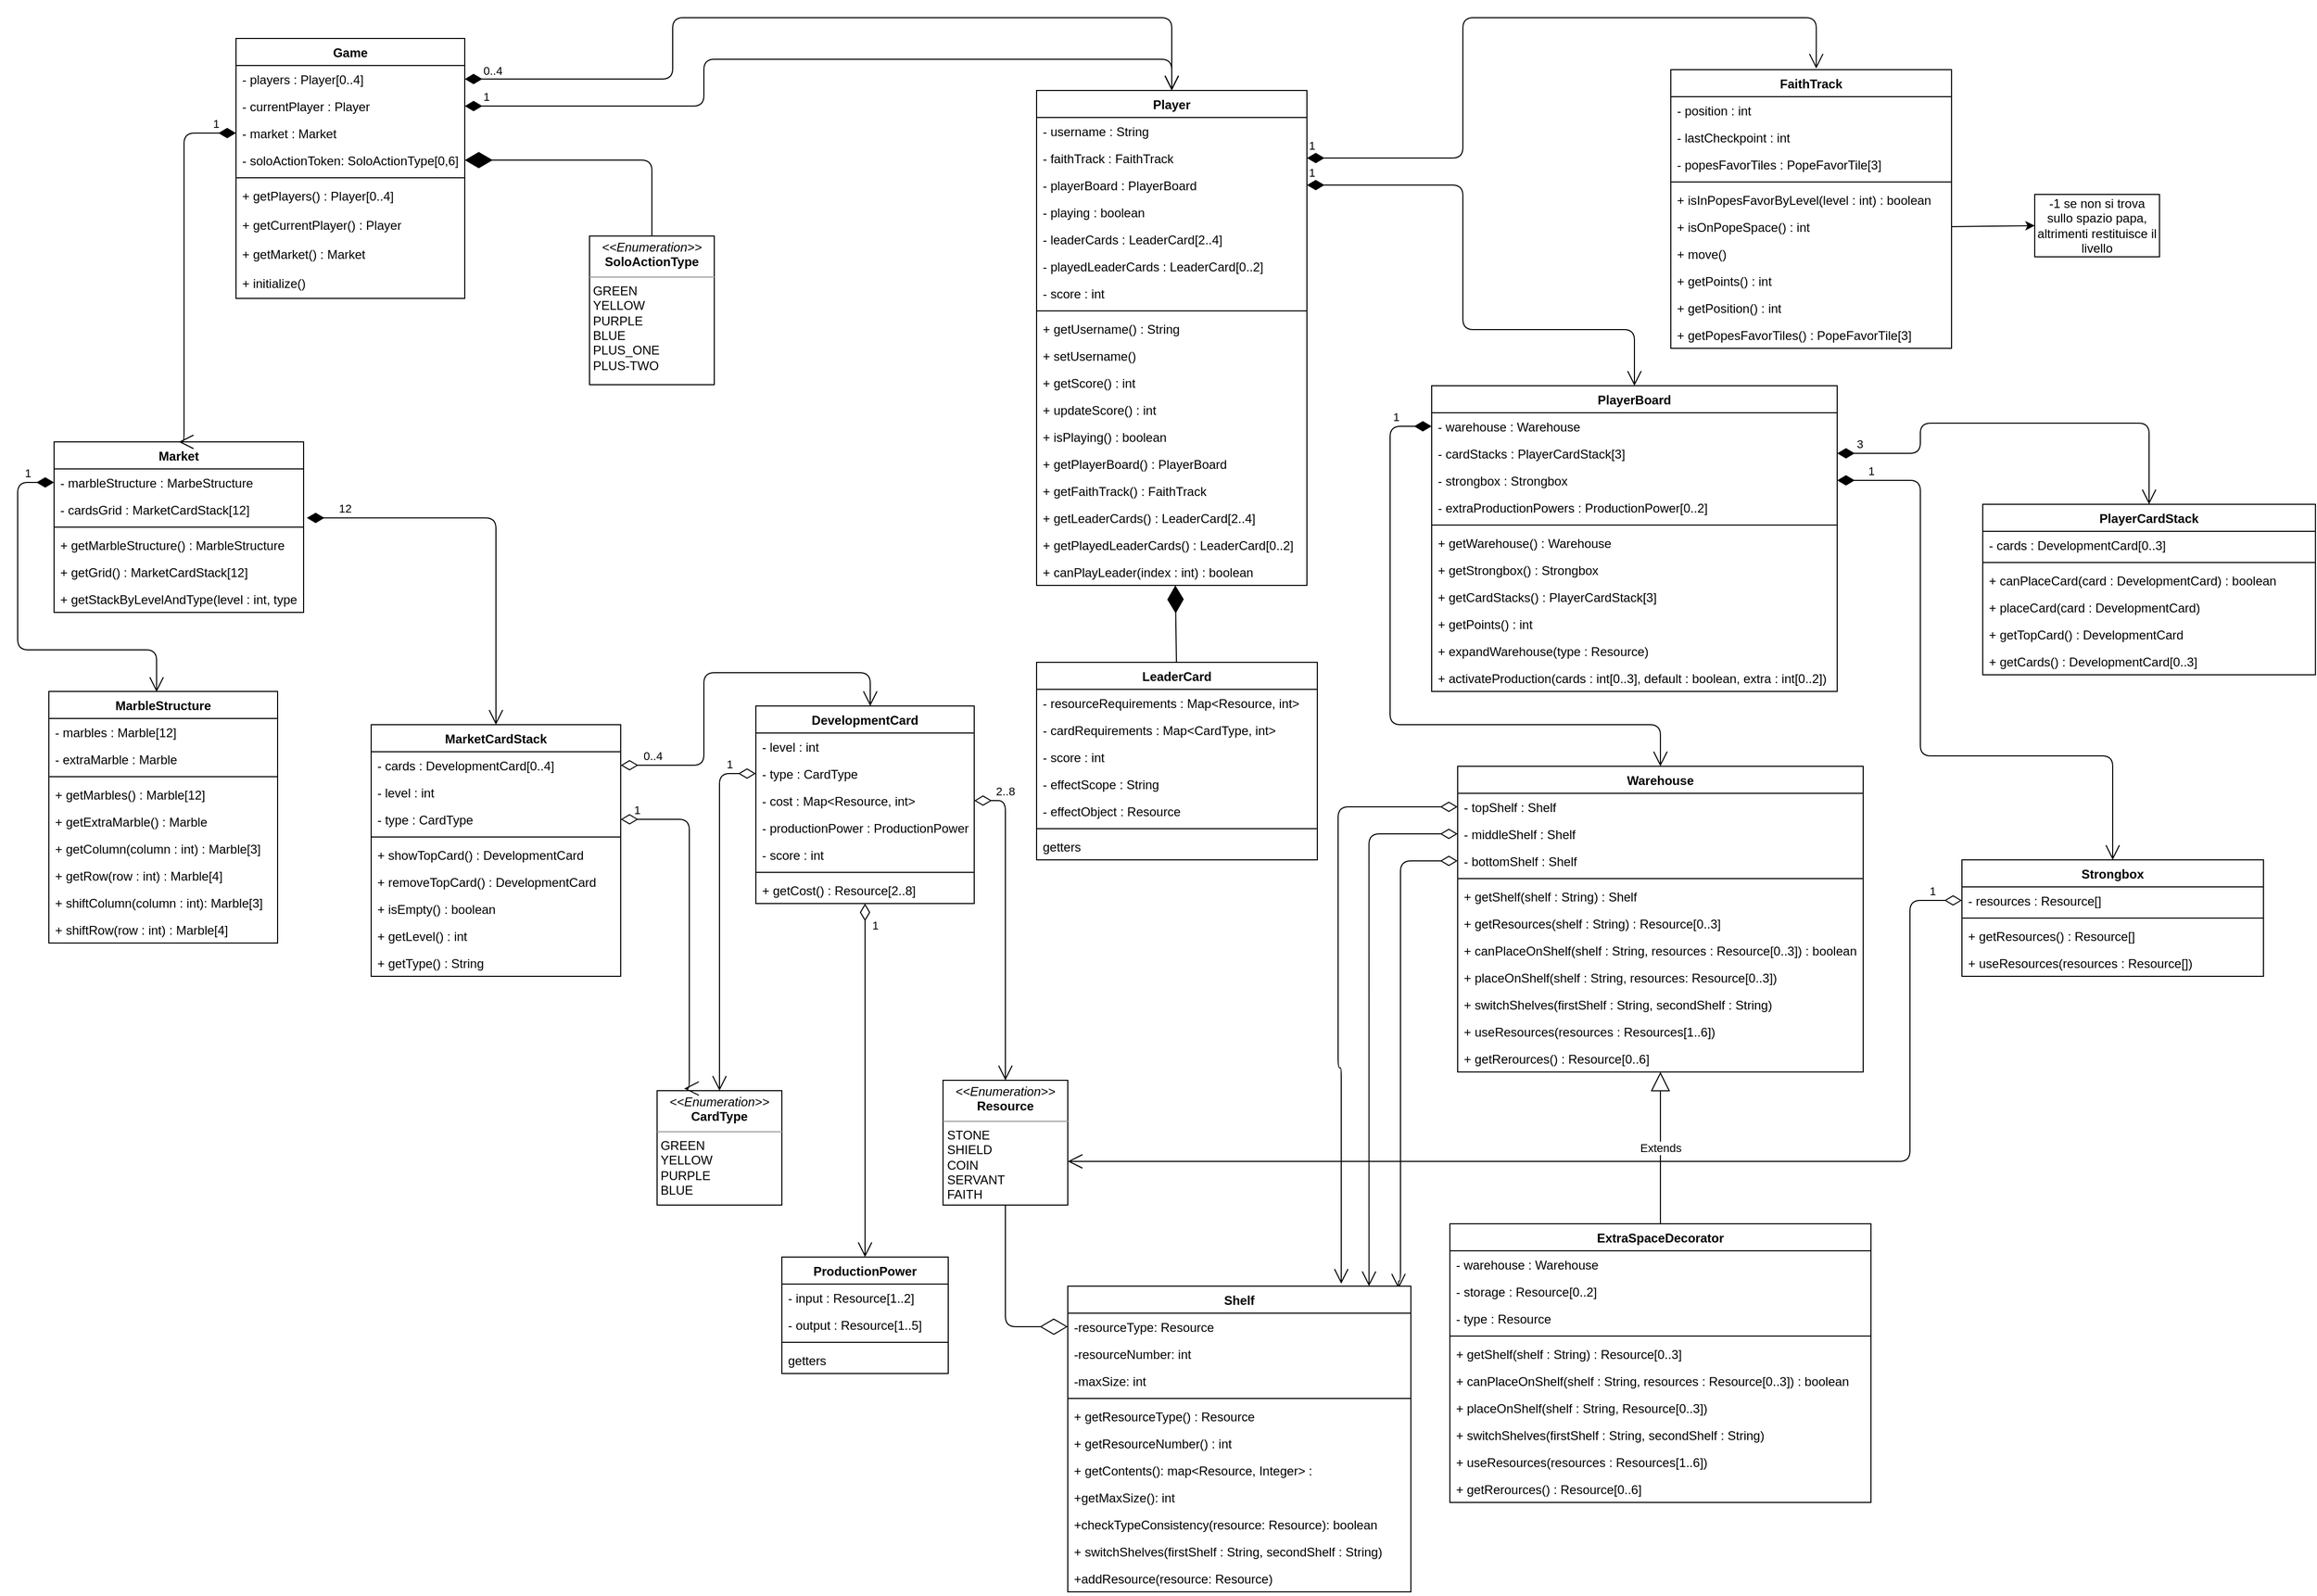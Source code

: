 <mxfile version="14.4.3" type="device"><diagram id="6DWH_EznJaGab-d27jlM" name="Page-1"><mxGraphModel dx="691" dy="725" grid="1" gridSize="10" guides="1" tooltips="1" connect="1" arrows="1" fold="1" page="1" pageScale="1" pageWidth="850" pageHeight="1100" math="0" shadow="0"><root><mxCell id="0"/><mxCell id="1" parent="0"/><mxCell id="VJRqIq30pPkfRqTsqSPx-1" value="Game" style="swimlane;fontStyle=1;align=center;verticalAlign=top;childLayout=stackLayout;horizontal=1;startSize=26;horizontalStack=0;resizeParent=1;resizeParentMax=0;resizeLast=0;collapsible=1;marginBottom=0;" parent="1" vertex="1"><mxGeometry x="250" y="60" width="220" height="250" as="geometry"><mxRectangle x="30" y="260" width="70" height="26" as="alternateBounds"/></mxGeometry></mxCell><mxCell id="VJRqIq30pPkfRqTsqSPx-2" value="- players : Player[0..4]" style="text;strokeColor=none;fillColor=none;align=left;verticalAlign=top;spacingLeft=4;spacingRight=4;overflow=hidden;rotatable=0;points=[[0,0.5],[1,0.5]];portConstraint=eastwest;" parent="VJRqIq30pPkfRqTsqSPx-1" vertex="1"><mxGeometry y="26" width="220" height="26" as="geometry"/></mxCell><mxCell id="VJRqIq30pPkfRqTsqSPx-3" value="- currentPlayer : Player" style="text;strokeColor=none;fillColor=none;align=left;verticalAlign=top;spacingLeft=4;spacingRight=4;overflow=hidden;rotatable=0;points=[[0,0.5],[1,0.5]];portConstraint=eastwest;" parent="VJRqIq30pPkfRqTsqSPx-1" vertex="1"><mxGeometry y="52" width="220" height="26" as="geometry"/></mxCell><mxCell id="VJRqIq30pPkfRqTsqSPx-4" value="- market : Market" style="text;strokeColor=none;fillColor=none;align=left;verticalAlign=top;spacingLeft=4;spacingRight=4;overflow=hidden;rotatable=0;points=[[0,0.5],[1,0.5]];portConstraint=eastwest;" parent="VJRqIq30pPkfRqTsqSPx-1" vertex="1"><mxGeometry y="78" width="220" height="26" as="geometry"/></mxCell><mxCell id="VJRqIq30pPkfRqTsqSPx-5" value="- soloActionToken: SoloActionType[0,6]" style="text;strokeColor=none;fillColor=none;align=left;verticalAlign=top;spacingLeft=4;spacingRight=4;overflow=hidden;rotatable=0;points=[[0,0.5],[1,0.5]];portConstraint=eastwest;" parent="VJRqIq30pPkfRqTsqSPx-1" vertex="1"><mxGeometry y="104" width="220" height="26" as="geometry"/></mxCell><mxCell id="VJRqIq30pPkfRqTsqSPx-6" value="" style="line;strokeWidth=1;fillColor=none;align=left;verticalAlign=middle;spacingTop=-1;spacingLeft=3;spacingRight=3;rotatable=0;labelPosition=right;points=[];portConstraint=eastwest;" parent="VJRqIq30pPkfRqTsqSPx-1" vertex="1"><mxGeometry y="130" width="220" height="8" as="geometry"/></mxCell><mxCell id="VJRqIq30pPkfRqTsqSPx-7" value="+ getPlayers() : Player[0..4]" style="text;strokeColor=none;fillColor=none;align=left;verticalAlign=top;spacingLeft=4;spacingRight=4;overflow=hidden;rotatable=0;points=[[0,0.5],[1,0.5]];portConstraint=eastwest;" parent="VJRqIq30pPkfRqTsqSPx-1" vertex="1"><mxGeometry y="138" width="220" height="28" as="geometry"/></mxCell><mxCell id="VJRqIq30pPkfRqTsqSPx-8" value="+ getCurrentPlayer() : Player" style="text;strokeColor=none;fillColor=none;align=left;verticalAlign=top;spacingLeft=4;spacingRight=4;overflow=hidden;rotatable=0;points=[[0,0.5],[1,0.5]];portConstraint=eastwest;" parent="VJRqIq30pPkfRqTsqSPx-1" vertex="1"><mxGeometry y="166" width="220" height="28" as="geometry"/></mxCell><mxCell id="VJRqIq30pPkfRqTsqSPx-9" value="+ getMarket() : Market" style="text;strokeColor=none;fillColor=none;align=left;verticalAlign=top;spacingLeft=4;spacingRight=4;overflow=hidden;rotatable=0;points=[[0,0.5],[1,0.5]];portConstraint=eastwest;" parent="VJRqIq30pPkfRqTsqSPx-1" vertex="1"><mxGeometry y="194" width="220" height="28" as="geometry"/></mxCell><mxCell id="VJRqIq30pPkfRqTsqSPx-10" value="+ initialize()" style="text;strokeColor=none;fillColor=none;align=left;verticalAlign=top;spacingLeft=4;spacingRight=4;overflow=hidden;rotatable=0;points=[[0,0.5],[1,0.5]];portConstraint=eastwest;" parent="VJRqIq30pPkfRqTsqSPx-1" vertex="1"><mxGeometry y="222" width="220" height="28" as="geometry"/></mxCell><mxCell id="VJRqIq30pPkfRqTsqSPx-11" value="Market" style="swimlane;fontStyle=1;align=center;verticalAlign=top;childLayout=stackLayout;horizontal=1;startSize=26;horizontalStack=0;resizeParent=1;resizeParentMax=0;resizeLast=0;collapsible=1;marginBottom=0;" parent="1" vertex="1"><mxGeometry x="75" y="448" width="240" height="164" as="geometry"/></mxCell><mxCell id="VJRqIq30pPkfRqTsqSPx-12" value="- marbleStructure : MarbeStructure" style="text;strokeColor=none;fillColor=none;align=left;verticalAlign=top;spacingLeft=4;spacingRight=4;overflow=hidden;rotatable=0;points=[[0,0.5],[1,0.5]];portConstraint=eastwest;" parent="VJRqIq30pPkfRqTsqSPx-11" vertex="1"><mxGeometry y="26" width="240" height="26" as="geometry"/></mxCell><mxCell id="VJRqIq30pPkfRqTsqSPx-28" value="- cardsGrid : MarketCardStack[12]" style="text;strokeColor=none;fillColor=none;align=left;verticalAlign=top;spacingLeft=4;spacingRight=4;overflow=hidden;rotatable=0;points=[[0,0.5],[1,0.5]];portConstraint=eastwest;" parent="VJRqIq30pPkfRqTsqSPx-11" vertex="1"><mxGeometry y="52" width="240" height="26" as="geometry"/></mxCell><mxCell id="VJRqIq30pPkfRqTsqSPx-14" value="" style="line;strokeWidth=1;fillColor=none;align=left;verticalAlign=middle;spacingTop=-1;spacingLeft=3;spacingRight=3;rotatable=0;labelPosition=right;points=[];portConstraint=eastwest;" parent="VJRqIq30pPkfRqTsqSPx-11" vertex="1"><mxGeometry y="78" width="240" height="8" as="geometry"/></mxCell><mxCell id="VJRqIq30pPkfRqTsqSPx-15" value="+ getMarbleStructure() : MarbleStructure" style="text;strokeColor=none;fillColor=none;align=left;verticalAlign=top;spacingLeft=4;spacingRight=4;overflow=hidden;rotatable=0;points=[[0,0.5],[1,0.5]];portConstraint=eastwest;" parent="VJRqIq30pPkfRqTsqSPx-11" vertex="1"><mxGeometry y="86" width="240" height="26" as="geometry"/></mxCell><mxCell id="VJRqIq30pPkfRqTsqSPx-30" value="+ getGrid() : MarketCardStack[12]" style="text;strokeColor=none;fillColor=none;align=left;verticalAlign=top;spacingLeft=4;spacingRight=4;overflow=hidden;rotatable=0;points=[[0,0.5],[1,0.5]];portConstraint=eastwest;" parent="VJRqIq30pPkfRqTsqSPx-11" vertex="1"><mxGeometry y="112" width="240" height="26" as="geometry"/></mxCell><mxCell id="VJRqIq30pPkfRqTsqSPx-31" value="+ getStackByLevelAndType(level : int, type : String) : MarketCardStack" style="text;strokeColor=none;fillColor=none;align=left;verticalAlign=top;spacingLeft=4;spacingRight=4;overflow=hidden;rotatable=0;points=[[0,0.5],[1,0.5]];portConstraint=eastwest;" parent="VJRqIq30pPkfRqTsqSPx-11" vertex="1"><mxGeometry y="138" width="240" height="26" as="geometry"/></mxCell><mxCell id="VJRqIq30pPkfRqTsqSPx-17" value="MarbleStructure" style="swimlane;fontStyle=1;align=center;verticalAlign=top;childLayout=stackLayout;horizontal=1;startSize=26;horizontalStack=0;resizeParent=1;resizeParentMax=0;resizeLast=0;collapsible=1;marginBottom=0;" parent="1" vertex="1"><mxGeometry x="70" y="688" width="220" height="242" as="geometry"/></mxCell><mxCell id="VJRqIq30pPkfRqTsqSPx-18" value="- marbles : Marble[12]" style="text;strokeColor=none;fillColor=none;align=left;verticalAlign=top;spacingLeft=4;spacingRight=4;overflow=hidden;rotatable=0;points=[[0,0.5],[1,0.5]];portConstraint=eastwest;" parent="VJRqIq30pPkfRqTsqSPx-17" vertex="1"><mxGeometry y="26" width="220" height="26" as="geometry"/></mxCell><mxCell id="VJRqIq30pPkfRqTsqSPx-19" value="- extraMarble : Marble" style="text;strokeColor=none;fillColor=none;align=left;verticalAlign=top;spacingLeft=4;spacingRight=4;overflow=hidden;rotatable=0;points=[[0,0.5],[1,0.5]];portConstraint=eastwest;" parent="VJRqIq30pPkfRqTsqSPx-17" vertex="1"><mxGeometry y="52" width="220" height="26" as="geometry"/></mxCell><mxCell id="VJRqIq30pPkfRqTsqSPx-20" value="" style="line;strokeWidth=1;fillColor=none;align=left;verticalAlign=middle;spacingTop=-1;spacingLeft=3;spacingRight=3;rotatable=0;labelPosition=right;points=[];portConstraint=eastwest;" parent="VJRqIq30pPkfRqTsqSPx-17" vertex="1"><mxGeometry y="78" width="220" height="8" as="geometry"/></mxCell><mxCell id="VJRqIq30pPkfRqTsqSPx-21" value="+ getMarbles() : Marble[12]" style="text;strokeColor=none;fillColor=none;align=left;verticalAlign=top;spacingLeft=4;spacingRight=4;overflow=hidden;rotatable=0;points=[[0,0.5],[1,0.5]];portConstraint=eastwest;" parent="VJRqIq30pPkfRqTsqSPx-17" vertex="1"><mxGeometry y="86" width="220" height="26" as="geometry"/></mxCell><mxCell id="VJRqIq30pPkfRqTsqSPx-22" value="+ getExtraMarble() : Marble" style="text;strokeColor=none;fillColor=none;align=left;verticalAlign=top;spacingLeft=4;spacingRight=4;overflow=hidden;rotatable=0;points=[[0,0.5],[1,0.5]];portConstraint=eastwest;" parent="VJRqIq30pPkfRqTsqSPx-17" vertex="1"><mxGeometry y="112" width="220" height="26" as="geometry"/></mxCell><mxCell id="VJRqIq30pPkfRqTsqSPx-23" value="+ getColumn(column : int) : Marble[3]" style="text;strokeColor=none;fillColor=none;align=left;verticalAlign=top;spacingLeft=4;spacingRight=4;overflow=hidden;rotatable=0;points=[[0,0.5],[1,0.5]];portConstraint=eastwest;" parent="VJRqIq30pPkfRqTsqSPx-17" vertex="1"><mxGeometry y="138" width="220" height="26" as="geometry"/></mxCell><mxCell id="VJRqIq30pPkfRqTsqSPx-24" value="+ getRow(row : int) : Marble[4]" style="text;strokeColor=none;fillColor=none;align=left;verticalAlign=top;spacingLeft=4;spacingRight=4;overflow=hidden;rotatable=0;points=[[0,0.5],[1,0.5]];portConstraint=eastwest;" parent="VJRqIq30pPkfRqTsqSPx-17" vertex="1"><mxGeometry y="164" width="220" height="26" as="geometry"/></mxCell><mxCell id="VJRqIq30pPkfRqTsqSPx-25" value="+ shiftColumn(column : int): Marble[3]" style="text;strokeColor=none;fillColor=none;align=left;verticalAlign=top;spacingLeft=4;spacingRight=4;overflow=hidden;rotatable=0;points=[[0,0.5],[1,0.5]];portConstraint=eastwest;" parent="VJRqIq30pPkfRqTsqSPx-17" vertex="1"><mxGeometry y="190" width="220" height="26" as="geometry"/></mxCell><mxCell id="VJRqIq30pPkfRqTsqSPx-26" value="+ shiftRow(row : int) : Marble[4]" style="text;strokeColor=none;fillColor=none;align=left;verticalAlign=top;spacingLeft=4;spacingRight=4;overflow=hidden;rotatable=0;points=[[0,0.5],[1,0.5]];portConstraint=eastwest;" parent="VJRqIq30pPkfRqTsqSPx-17" vertex="1"><mxGeometry y="216" width="220" height="26" as="geometry"/></mxCell><mxCell id="VJRqIq30pPkfRqTsqSPx-32" value="MarketCardStack" style="swimlane;fontStyle=1;align=center;verticalAlign=top;childLayout=stackLayout;horizontal=1;startSize=26;horizontalStack=0;resizeParent=1;resizeParentMax=0;resizeLast=0;collapsible=1;marginBottom=0;" parent="1" vertex="1"><mxGeometry x="380" y="720" width="240" height="242" as="geometry"/></mxCell><mxCell id="VJRqIq30pPkfRqTsqSPx-33" value="- cards : DevelopmentCard[0..4]" style="text;strokeColor=none;fillColor=none;align=left;verticalAlign=top;spacingLeft=4;spacingRight=4;overflow=hidden;rotatable=0;points=[[0,0.5],[1,0.5]];portConstraint=eastwest;" parent="VJRqIq30pPkfRqTsqSPx-32" vertex="1"><mxGeometry y="26" width="240" height="26" as="geometry"/></mxCell><mxCell id="VJRqIq30pPkfRqTsqSPx-34" value="- level : int" style="text;strokeColor=none;fillColor=none;align=left;verticalAlign=top;spacingLeft=4;spacingRight=4;overflow=hidden;rotatable=0;points=[[0,0.5],[1,0.5]];portConstraint=eastwest;" parent="VJRqIq30pPkfRqTsqSPx-32" vertex="1"><mxGeometry y="52" width="240" height="26" as="geometry"/></mxCell><mxCell id="VJRqIq30pPkfRqTsqSPx-35" value="- type : CardType" style="text;strokeColor=none;fillColor=none;align=left;verticalAlign=top;spacingLeft=4;spacingRight=4;overflow=hidden;rotatable=0;points=[[0,0.5],[1,0.5]];portConstraint=eastwest;" parent="VJRqIq30pPkfRqTsqSPx-32" vertex="1"><mxGeometry y="78" width="240" height="26" as="geometry"/></mxCell><mxCell id="VJRqIq30pPkfRqTsqSPx-36" value="" style="line;strokeWidth=1;fillColor=none;align=left;verticalAlign=middle;spacingTop=-1;spacingLeft=3;spacingRight=3;rotatable=0;labelPosition=right;points=[];portConstraint=eastwest;" parent="VJRqIq30pPkfRqTsqSPx-32" vertex="1"><mxGeometry y="104" width="240" height="8" as="geometry"/></mxCell><mxCell id="VJRqIq30pPkfRqTsqSPx-37" value="+ showTopCard() : DevelopmentCard" style="text;strokeColor=none;fillColor=none;align=left;verticalAlign=top;spacingLeft=4;spacingRight=4;overflow=hidden;rotatable=0;points=[[0,0.5],[1,0.5]];portConstraint=eastwest;" parent="VJRqIq30pPkfRqTsqSPx-32" vertex="1"><mxGeometry y="112" width="240" height="26" as="geometry"/></mxCell><mxCell id="VJRqIq30pPkfRqTsqSPx-38" value="+ removeTopCard() : DevelopmentCard" style="text;strokeColor=none;fillColor=none;align=left;verticalAlign=top;spacingLeft=4;spacingRight=4;overflow=hidden;rotatable=0;points=[[0,0.5],[1,0.5]];portConstraint=eastwest;" parent="VJRqIq30pPkfRqTsqSPx-32" vertex="1"><mxGeometry y="138" width="240" height="26" as="geometry"/></mxCell><mxCell id="VJRqIq30pPkfRqTsqSPx-39" value="+ isEmpty() : boolean" style="text;strokeColor=none;fillColor=none;align=left;verticalAlign=top;spacingLeft=4;spacingRight=4;overflow=hidden;rotatable=0;points=[[0,0.5],[1,0.5]];portConstraint=eastwest;" parent="VJRqIq30pPkfRqTsqSPx-32" vertex="1"><mxGeometry y="164" width="240" height="26" as="geometry"/></mxCell><mxCell id="VJRqIq30pPkfRqTsqSPx-40" value="+ getLevel() : int" style="text;strokeColor=none;fillColor=none;align=left;verticalAlign=top;spacingLeft=4;spacingRight=4;overflow=hidden;rotatable=0;points=[[0,0.5],[1,0.5]];portConstraint=eastwest;" parent="VJRqIq30pPkfRqTsqSPx-32" vertex="1"><mxGeometry y="190" width="240" height="26" as="geometry"/></mxCell><mxCell id="VJRqIq30pPkfRqTsqSPx-41" value="+ getType() : String" style="text;strokeColor=none;fillColor=none;align=left;verticalAlign=top;spacingLeft=4;spacingRight=4;overflow=hidden;rotatable=0;points=[[0,0.5],[1,0.5]];portConstraint=eastwest;" parent="VJRqIq30pPkfRqTsqSPx-32" vertex="1"><mxGeometry y="216" width="240" height="26" as="geometry"/></mxCell><mxCell id="VJRqIq30pPkfRqTsqSPx-42" value="DevelopmentCard" style="swimlane;fontStyle=1;align=center;verticalAlign=top;childLayout=stackLayout;horizontal=1;startSize=26;horizontalStack=0;resizeParent=1;resizeParentMax=0;resizeLast=0;collapsible=1;marginBottom=0;" parent="1" vertex="1"><mxGeometry x="750" y="702" width="210" height="190" as="geometry"/></mxCell><mxCell id="VJRqIq30pPkfRqTsqSPx-43" value="- level : int" style="text;strokeColor=none;fillColor=none;align=left;verticalAlign=top;spacingLeft=4;spacingRight=4;overflow=hidden;rotatable=0;points=[[0,0.5],[1,0.5]];portConstraint=eastwest;" parent="VJRqIq30pPkfRqTsqSPx-42" vertex="1"><mxGeometry y="26" width="210" height="26" as="geometry"/></mxCell><mxCell id="VJRqIq30pPkfRqTsqSPx-44" value="- type : CardType" style="text;strokeColor=none;fillColor=none;align=left;verticalAlign=top;spacingLeft=4;spacingRight=4;overflow=hidden;rotatable=0;points=[[0,0.5],[1,0.5]];portConstraint=eastwest;" parent="VJRqIq30pPkfRqTsqSPx-42" vertex="1"><mxGeometry y="52" width="210" height="26" as="geometry"/></mxCell><mxCell id="VJRqIq30pPkfRqTsqSPx-45" value="- cost : Map&lt;Resource, int&gt;" style="text;strokeColor=none;fillColor=none;align=left;verticalAlign=top;spacingLeft=4;spacingRight=4;overflow=hidden;rotatable=0;points=[[0,0.5],[1,0.5]];portConstraint=eastwest;" parent="VJRqIq30pPkfRqTsqSPx-42" vertex="1"><mxGeometry y="78" width="210" height="26" as="geometry"/></mxCell><mxCell id="VJRqIq30pPkfRqTsqSPx-46" value="- productionPower : ProductionPower" style="text;strokeColor=none;fillColor=none;align=left;verticalAlign=top;spacingLeft=4;spacingRight=4;overflow=hidden;rotatable=0;points=[[0,0.5],[1,0.5]];portConstraint=eastwest;" parent="VJRqIq30pPkfRqTsqSPx-42" vertex="1"><mxGeometry y="104" width="210" height="26" as="geometry"/></mxCell><mxCell id="VJRqIq30pPkfRqTsqSPx-47" value="- score : int" style="text;strokeColor=none;fillColor=none;align=left;verticalAlign=top;spacingLeft=4;spacingRight=4;overflow=hidden;rotatable=0;points=[[0,0.5],[1,0.5]];portConstraint=eastwest;" parent="VJRqIq30pPkfRqTsqSPx-42" vertex="1"><mxGeometry y="130" width="210" height="26" as="geometry"/></mxCell><mxCell id="VJRqIq30pPkfRqTsqSPx-48" value="" style="line;strokeWidth=1;fillColor=none;align=left;verticalAlign=middle;spacingTop=-1;spacingLeft=3;spacingRight=3;rotatable=0;labelPosition=right;points=[];portConstraint=eastwest;" parent="VJRqIq30pPkfRqTsqSPx-42" vertex="1"><mxGeometry y="156" width="210" height="8" as="geometry"/></mxCell><mxCell id="VJRqIq30pPkfRqTsqSPx-49" value="+ getCost() : Resource[2..8]" style="text;strokeColor=none;fillColor=none;align=left;verticalAlign=top;spacingLeft=4;spacingRight=4;overflow=hidden;rotatable=0;points=[[0,0.5],[1,0.5]];portConstraint=eastwest;" parent="VJRqIq30pPkfRqTsqSPx-42" vertex="1"><mxGeometry y="164" width="210" height="26" as="geometry"/></mxCell><mxCell id="VJRqIq30pPkfRqTsqSPx-50" value="1" style="endArrow=open;html=1;endSize=12;startArrow=diamondThin;startSize=14;startFill=1;edgeStyle=orthogonalEdgeStyle;align=left;verticalAlign=bottom;exitX=0;exitY=0.5;exitDx=0;exitDy=0;entryX=0.471;entryY=0.002;entryDx=0;entryDy=0;entryPerimeter=0;" parent="1" source="VJRqIq30pPkfRqTsqSPx-12" target="VJRqIq30pPkfRqTsqSPx-17" edge="1"><mxGeometry x="-0.836" relative="1" as="geometry"><mxPoint x="70" y="648" as="sourcePoint"/><mxPoint x="230" y="648" as="targetPoint"/><Array as="points"><mxPoint x="40" y="487"/><mxPoint x="40" y="648"/><mxPoint x="174" y="648"/></Array><mxPoint as="offset"/></mxGeometry></mxCell><mxCell id="VJRqIq30pPkfRqTsqSPx-52" value="&lt;div&gt;12&lt;/div&gt;" style="endArrow=open;html=1;endSize=12;startArrow=diamondThin;startSize=14;startFill=1;edgeStyle=orthogonalEdgeStyle;align=left;verticalAlign=bottom;entryX=0.5;entryY=0;entryDx=0;entryDy=0;exitX=1.013;exitY=0.812;exitDx=0;exitDy=0;exitPerimeter=0;" parent="1" source="VJRqIq30pPkfRqTsqSPx-28" target="VJRqIq30pPkfRqTsqSPx-32" edge="1"><mxGeometry x="-0.847" relative="1" as="geometry"><mxPoint x="350" y="530" as="sourcePoint"/><mxPoint x="590" y="718" as="targetPoint"/><Array as="points"><mxPoint x="500" y="521"/></Array><mxPoint as="offset"/></mxGeometry></mxCell><mxCell id="VJRqIq30pPkfRqTsqSPx-53" value="&lt;div&gt;0..4&lt;br&gt;&lt;/div&gt;" style="endArrow=open;html=1;endSize=12;startArrow=diamondThin;startSize=14;startFill=0;edgeStyle=orthogonalEdgeStyle;align=left;verticalAlign=bottom;exitX=1;exitY=0.5;exitDx=0;exitDy=0;" parent="1" source="VJRqIq30pPkfRqTsqSPx-33" target="VJRqIq30pPkfRqTsqSPx-42" edge="1"><mxGeometry x="-0.889" relative="1" as="geometry"><mxPoint x="590" y="820" as="sourcePoint"/><mxPoint x="900" y="592" as="targetPoint"/><Array as="points"><mxPoint x="700" y="759"/><mxPoint x="700" y="670"/><mxPoint x="860" y="670"/></Array><mxPoint as="offset"/></mxGeometry></mxCell><mxCell id="VJRqIq30pPkfRqTsqSPx-54" value="1" style="endArrow=open;html=1;endSize=12;startArrow=diamondThin;startSize=14;startFill=1;edgeStyle=orthogonalEdgeStyle;align=left;verticalAlign=bottom;exitX=0;exitY=0.5;exitDx=0;exitDy=0;entryX=0.5;entryY=0;entryDx=0;entryDy=0;" parent="1" source="VJRqIq30pPkfRqTsqSPx-4" target="VJRqIq30pPkfRqTsqSPx-11" edge="1"><mxGeometry x="-0.863" relative="1" as="geometry"><mxPoint x="200" y="250" as="sourcePoint"/><mxPoint x="360" y="250" as="targetPoint"/><Array as="points"><mxPoint x="200" y="151"/></Array><mxPoint as="offset"/></mxGeometry></mxCell><mxCell id="VJRqIq30pPkfRqTsqSPx-55" value="Player" style="swimlane;fontStyle=1;align=center;verticalAlign=top;childLayout=stackLayout;horizontal=1;startSize=26;horizontalStack=0;resizeParent=1;resizeParentMax=0;resizeLast=0;collapsible=1;marginBottom=0;" parent="1" vertex="1"><mxGeometry x="1020" y="110" width="260" height="476" as="geometry"/></mxCell><mxCell id="VJRqIq30pPkfRqTsqSPx-56" value="- username : String" style="text;strokeColor=none;fillColor=none;align=left;verticalAlign=top;spacingLeft=4;spacingRight=4;overflow=hidden;rotatable=0;points=[[0,0.5],[1,0.5]];portConstraint=eastwest;" parent="VJRqIq30pPkfRqTsqSPx-55" vertex="1"><mxGeometry y="26" width="260" height="26" as="geometry"/></mxCell><mxCell id="VJRqIq30pPkfRqTsqSPx-57" value="- faithTrack : FaithTrack" style="text;strokeColor=none;fillColor=none;align=left;verticalAlign=top;spacingLeft=4;spacingRight=4;overflow=hidden;rotatable=0;points=[[0,0.5],[1,0.5]];portConstraint=eastwest;" parent="VJRqIq30pPkfRqTsqSPx-55" vertex="1"><mxGeometry y="52" width="260" height="26" as="geometry"/></mxCell><mxCell id="VJRqIq30pPkfRqTsqSPx-58" value="- playerBoard : PlayerBoard" style="text;strokeColor=none;fillColor=none;align=left;verticalAlign=top;spacingLeft=4;spacingRight=4;overflow=hidden;rotatable=0;points=[[0,0.5],[1,0.5]];portConstraint=eastwest;" parent="VJRqIq30pPkfRqTsqSPx-55" vertex="1"><mxGeometry y="78" width="260" height="26" as="geometry"/></mxCell><mxCell id="VJRqIq30pPkfRqTsqSPx-59" value="- playing : boolean" style="text;strokeColor=none;fillColor=none;align=left;verticalAlign=top;spacingLeft=4;spacingRight=4;overflow=hidden;rotatable=0;points=[[0,0.5],[1,0.5]];portConstraint=eastwest;" parent="VJRqIq30pPkfRqTsqSPx-55" vertex="1"><mxGeometry y="104" width="260" height="26" as="geometry"/></mxCell><mxCell id="VJRqIq30pPkfRqTsqSPx-60" value="- leaderCards : LeaderCard[2..4]" style="text;strokeColor=none;fillColor=none;align=left;verticalAlign=top;spacingLeft=4;spacingRight=4;overflow=hidden;rotatable=0;points=[[0,0.5],[1,0.5]];portConstraint=eastwest;" parent="VJRqIq30pPkfRqTsqSPx-55" vertex="1"><mxGeometry y="130" width="260" height="26" as="geometry"/></mxCell><mxCell id="VJRqIq30pPkfRqTsqSPx-61" value="- playedLeaderCards : LeaderCard[0..2]" style="text;strokeColor=none;fillColor=none;align=left;verticalAlign=top;spacingLeft=4;spacingRight=4;overflow=hidden;rotatable=0;points=[[0,0.5],[1,0.5]];portConstraint=eastwest;" parent="VJRqIq30pPkfRqTsqSPx-55" vertex="1"><mxGeometry y="156" width="260" height="26" as="geometry"/></mxCell><mxCell id="VJRqIq30pPkfRqTsqSPx-62" value="- score : int" style="text;strokeColor=none;fillColor=none;align=left;verticalAlign=top;spacingLeft=4;spacingRight=4;overflow=hidden;rotatable=0;points=[[0,0.5],[1,0.5]];portConstraint=eastwest;" parent="VJRqIq30pPkfRqTsqSPx-55" vertex="1"><mxGeometry y="182" width="260" height="26" as="geometry"/></mxCell><mxCell id="VJRqIq30pPkfRqTsqSPx-63" value="" style="line;strokeWidth=1;fillColor=none;align=left;verticalAlign=middle;spacingTop=-1;spacingLeft=3;spacingRight=3;rotatable=0;labelPosition=right;points=[];portConstraint=eastwest;" parent="VJRqIq30pPkfRqTsqSPx-55" vertex="1"><mxGeometry y="208" width="260" height="8" as="geometry"/></mxCell><mxCell id="VJRqIq30pPkfRqTsqSPx-64" value="+ getUsername() : String" style="text;strokeColor=none;fillColor=none;align=left;verticalAlign=top;spacingLeft=4;spacingRight=4;overflow=hidden;rotatable=0;points=[[0,0.5],[1,0.5]];portConstraint=eastwest;" parent="VJRqIq30pPkfRqTsqSPx-55" vertex="1"><mxGeometry y="216" width="260" height="26" as="geometry"/></mxCell><mxCell id="VJRqIq30pPkfRqTsqSPx-65" value="+ setUsername()" style="text;strokeColor=none;fillColor=none;align=left;verticalAlign=top;spacingLeft=4;spacingRight=4;overflow=hidden;rotatable=0;points=[[0,0.5],[1,0.5]];portConstraint=eastwest;" parent="VJRqIq30pPkfRqTsqSPx-55" vertex="1"><mxGeometry y="242" width="260" height="26" as="geometry"/></mxCell><mxCell id="VJRqIq30pPkfRqTsqSPx-66" value="+ getScore() : int" style="text;strokeColor=none;fillColor=none;align=left;verticalAlign=top;spacingLeft=4;spacingRight=4;overflow=hidden;rotatable=0;points=[[0,0.5],[1,0.5]];portConstraint=eastwest;" parent="VJRqIq30pPkfRqTsqSPx-55" vertex="1"><mxGeometry y="268" width="260" height="26" as="geometry"/></mxCell><mxCell id="VJRqIq30pPkfRqTsqSPx-67" value="+ updateScore() : int" style="text;strokeColor=none;fillColor=none;align=left;verticalAlign=top;spacingLeft=4;spacingRight=4;overflow=hidden;rotatable=0;points=[[0,0.5],[1,0.5]];portConstraint=eastwest;" parent="VJRqIq30pPkfRqTsqSPx-55" vertex="1"><mxGeometry y="294" width="260" height="26" as="geometry"/></mxCell><mxCell id="VJRqIq30pPkfRqTsqSPx-68" value="+ isPlaying() : boolean" style="text;strokeColor=none;fillColor=none;align=left;verticalAlign=top;spacingLeft=4;spacingRight=4;overflow=hidden;rotatable=0;points=[[0,0.5],[1,0.5]];portConstraint=eastwest;" parent="VJRqIq30pPkfRqTsqSPx-55" vertex="1"><mxGeometry y="320" width="260" height="26" as="geometry"/></mxCell><mxCell id="VJRqIq30pPkfRqTsqSPx-69" value="+ getPlayerBoard() : PlayerBoard" style="text;strokeColor=none;fillColor=none;align=left;verticalAlign=top;spacingLeft=4;spacingRight=4;overflow=hidden;rotatable=0;points=[[0,0.5],[1,0.5]];portConstraint=eastwest;" parent="VJRqIq30pPkfRqTsqSPx-55" vertex="1"><mxGeometry y="346" width="260" height="26" as="geometry"/></mxCell><mxCell id="VJRqIq30pPkfRqTsqSPx-70" value="+ getFaithTrack() : FaithTrack" style="text;strokeColor=none;fillColor=none;align=left;verticalAlign=top;spacingLeft=4;spacingRight=4;overflow=hidden;rotatable=0;points=[[0,0.5],[1,0.5]];portConstraint=eastwest;" parent="VJRqIq30pPkfRqTsqSPx-55" vertex="1"><mxGeometry y="372" width="260" height="26" as="geometry"/></mxCell><mxCell id="VJRqIq30pPkfRqTsqSPx-71" value="+ getLeaderCards() : LeaderCard[2..4]" style="text;strokeColor=none;fillColor=none;align=left;verticalAlign=top;spacingLeft=4;spacingRight=4;overflow=hidden;rotatable=0;points=[[0,0.5],[1,0.5]];portConstraint=eastwest;" parent="VJRqIq30pPkfRqTsqSPx-55" vertex="1"><mxGeometry y="398" width="260" height="26" as="geometry"/></mxCell><mxCell id="VJRqIq30pPkfRqTsqSPx-72" value="+ getPlayedLeaderCards() : LeaderCard[0..2]" style="text;strokeColor=none;fillColor=none;align=left;verticalAlign=top;spacingLeft=4;spacingRight=4;overflow=hidden;rotatable=0;points=[[0,0.5],[1,0.5]];portConstraint=eastwest;" parent="VJRqIq30pPkfRqTsqSPx-55" vertex="1"><mxGeometry y="424" width="260" height="26" as="geometry"/></mxCell><mxCell id="VJRqIq30pPkfRqTsqSPx-137" value="+ canPlayLeader(index : int) : boolean" style="text;strokeColor=none;fillColor=none;align=left;verticalAlign=top;spacingLeft=4;spacingRight=4;overflow=hidden;rotatable=0;points=[[0,0.5],[1,0.5]];portConstraint=eastwest;" parent="VJRqIq30pPkfRqTsqSPx-55" vertex="1"><mxGeometry y="450" width="260" height="26" as="geometry"/></mxCell><mxCell id="VJRqIq30pPkfRqTsqSPx-73" value="FaithTrack" style="swimlane;fontStyle=1;align=center;verticalAlign=top;childLayout=stackLayout;horizontal=1;startSize=26;horizontalStack=0;resizeParent=1;resizeParentMax=0;resizeLast=0;collapsible=1;marginBottom=0;" parent="1" vertex="1"><mxGeometry x="1630" y="90" width="270" height="268" as="geometry"/></mxCell><mxCell id="VJRqIq30pPkfRqTsqSPx-74" value="- position : int" style="text;strokeColor=none;fillColor=none;align=left;verticalAlign=top;spacingLeft=4;spacingRight=4;overflow=hidden;rotatable=0;points=[[0,0.5],[1,0.5]];portConstraint=eastwest;" parent="VJRqIq30pPkfRqTsqSPx-73" vertex="1"><mxGeometry y="26" width="270" height="26" as="geometry"/></mxCell><mxCell id="VJRqIq30pPkfRqTsqSPx-75" value="- lastCheckpoint : int" style="text;strokeColor=none;fillColor=none;align=left;verticalAlign=top;spacingLeft=4;spacingRight=4;overflow=hidden;rotatable=0;points=[[0,0.5],[1,0.5]];portConstraint=eastwest;" parent="VJRqIq30pPkfRqTsqSPx-73" vertex="1"><mxGeometry y="52" width="270" height="26" as="geometry"/></mxCell><mxCell id="VJRqIq30pPkfRqTsqSPx-76" value="- popesFavorTiles : PopeFavorTile[3]" style="text;strokeColor=none;fillColor=none;align=left;verticalAlign=top;spacingLeft=4;spacingRight=4;overflow=hidden;rotatable=0;points=[[0,0.5],[1,0.5]];portConstraint=eastwest;" parent="VJRqIq30pPkfRqTsqSPx-73" vertex="1"><mxGeometry y="78" width="270" height="26" as="geometry"/></mxCell><mxCell id="VJRqIq30pPkfRqTsqSPx-77" value="" style="line;strokeWidth=1;fillColor=none;align=left;verticalAlign=middle;spacingTop=-1;spacingLeft=3;spacingRight=3;rotatable=0;labelPosition=right;points=[];portConstraint=eastwest;" parent="VJRqIq30pPkfRqTsqSPx-73" vertex="1"><mxGeometry y="104" width="270" height="8" as="geometry"/></mxCell><mxCell id="VJRqIq30pPkfRqTsqSPx-78" value="+ isInPopesFavorByLevel(level : int) : boolean" style="text;strokeColor=none;fillColor=none;align=left;verticalAlign=top;spacingLeft=4;spacingRight=4;overflow=hidden;rotatable=0;points=[[0,0.5],[1,0.5]];portConstraint=eastwest;" parent="VJRqIq30pPkfRqTsqSPx-73" vertex="1"><mxGeometry y="112" width="270" height="26" as="geometry"/></mxCell><mxCell id="VJRqIq30pPkfRqTsqSPx-79" value="+ isOnPopeSpace() : int" style="text;strokeColor=none;fillColor=none;align=left;verticalAlign=top;spacingLeft=4;spacingRight=4;overflow=hidden;rotatable=0;points=[[0,0.5],[1,0.5]];portConstraint=eastwest;" parent="VJRqIq30pPkfRqTsqSPx-73" vertex="1"><mxGeometry y="138" width="270" height="26" as="geometry"/></mxCell><mxCell id="VJRqIq30pPkfRqTsqSPx-80" value="+ move()" style="text;strokeColor=none;fillColor=none;align=left;verticalAlign=top;spacingLeft=4;spacingRight=4;overflow=hidden;rotatable=0;points=[[0,0.5],[1,0.5]];portConstraint=eastwest;" parent="VJRqIq30pPkfRqTsqSPx-73" vertex="1"><mxGeometry y="164" width="270" height="26" as="geometry"/></mxCell><mxCell id="VJRqIq30pPkfRqTsqSPx-81" value="+ getPoints() : int" style="text;strokeColor=none;fillColor=none;align=left;verticalAlign=top;spacingLeft=4;spacingRight=4;overflow=hidden;rotatable=0;points=[[0,0.5],[1,0.5]];portConstraint=eastwest;" parent="VJRqIq30pPkfRqTsqSPx-73" vertex="1"><mxGeometry y="190" width="270" height="26" as="geometry"/></mxCell><mxCell id="VJRqIq30pPkfRqTsqSPx-82" value="+ getPosition() : int" style="text;strokeColor=none;fillColor=none;align=left;verticalAlign=top;spacingLeft=4;spacingRight=4;overflow=hidden;rotatable=0;points=[[0,0.5],[1,0.5]];portConstraint=eastwest;" parent="VJRqIq30pPkfRqTsqSPx-73" vertex="1"><mxGeometry y="216" width="270" height="26" as="geometry"/></mxCell><mxCell id="VJRqIq30pPkfRqTsqSPx-83" value="+ getPopesFavorTiles() : PopeFavorTile[3]" style="text;strokeColor=none;fillColor=none;align=left;verticalAlign=top;spacingLeft=4;spacingRight=4;overflow=hidden;rotatable=0;points=[[0,0.5],[1,0.5]];portConstraint=eastwest;" parent="VJRqIq30pPkfRqTsqSPx-73" vertex="1"><mxGeometry y="242" width="270" height="26" as="geometry"/></mxCell><mxCell id="VJRqIq30pPkfRqTsqSPx-84" value="" style="rounded=0;whiteSpace=wrap;html=1;" parent="1" vertex="1"><mxGeometry x="1980" y="210" width="120" height="60" as="geometry"/></mxCell><mxCell id="VJRqIq30pPkfRqTsqSPx-85" value="-1 se non si trova sullo spazio papa, altrimenti restituisce il livello" style="text;html=1;strokeColor=none;fillColor=none;align=center;verticalAlign=middle;whiteSpace=wrap;rounded=0;" parent="1" vertex="1"><mxGeometry x="1980" y="230" width="120" height="20" as="geometry"/></mxCell><mxCell id="VJRqIq30pPkfRqTsqSPx-86" value="" style="endArrow=classic;html=1;entryX=0;entryY=0.5;entryDx=0;entryDy=0;exitX=1;exitY=0.5;exitDx=0;exitDy=0;" parent="1" source="VJRqIq30pPkfRqTsqSPx-79" target="VJRqIq30pPkfRqTsqSPx-85" edge="1"><mxGeometry width="50" height="50" relative="1" as="geometry"><mxPoint x="1600" y="280" as="sourcePoint"/><mxPoint x="1650" y="230" as="targetPoint"/></mxGeometry></mxCell><mxCell id="VJRqIq30pPkfRqTsqSPx-87" value="1" style="endArrow=open;html=1;endSize=12;startArrow=diamondThin;startSize=14;startFill=1;edgeStyle=orthogonalEdgeStyle;align=left;verticalAlign=bottom;exitX=1;exitY=0.5;exitDx=0;exitDy=0;entryX=0.518;entryY=-0.004;entryDx=0;entryDy=0;entryPerimeter=0;" parent="1" source="VJRqIq30pPkfRqTsqSPx-57" target="VJRqIq30pPkfRqTsqSPx-73" edge="1"><mxGeometry x="-1" y="3" relative="1" as="geometry"><mxPoint x="1260" y="280" as="sourcePoint"/><mxPoint x="1420" y="280" as="targetPoint"/><Array as="points"><mxPoint x="1430" y="175"/><mxPoint x="1430" y="40"/><mxPoint x="1770" y="40"/></Array></mxGeometry></mxCell><mxCell id="VJRqIq30pPkfRqTsqSPx-88" value="1" style="endArrow=open;html=1;endSize=12;startArrow=diamondThin;startSize=14;startFill=1;edgeStyle=orthogonalEdgeStyle;align=left;verticalAlign=bottom;exitX=1;exitY=0.5;exitDx=0;exitDy=0;entryX=0.5;entryY=0;entryDx=0;entryDy=0;" parent="1" source="VJRqIq30pPkfRqTsqSPx-3" target="VJRqIq30pPkfRqTsqSPx-55" edge="1"><mxGeometry x="-0.957" relative="1" as="geometry"><mxPoint x="490" y="260" as="sourcePoint"/><mxPoint x="650" y="260" as="targetPoint"/><Array as="points"><mxPoint x="700" y="125"/><mxPoint x="700" y="80"/><mxPoint x="1150" y="80"/></Array><mxPoint as="offset"/></mxGeometry></mxCell><mxCell id="VJRqIq30pPkfRqTsqSPx-89" value="PlayerBoard" style="swimlane;fontStyle=1;align=center;verticalAlign=top;childLayout=stackLayout;horizontal=1;startSize=26;horizontalStack=0;resizeParent=1;resizeParentMax=0;resizeLast=0;collapsible=1;marginBottom=0;" parent="1" vertex="1"><mxGeometry x="1400" y="394" width="390" height="294" as="geometry"/></mxCell><mxCell id="VJRqIq30pPkfRqTsqSPx-90" value="- warehouse : Warehouse" style="text;strokeColor=none;fillColor=none;align=left;verticalAlign=top;spacingLeft=4;spacingRight=4;overflow=hidden;rotatable=0;points=[[0,0.5],[1,0.5]];portConstraint=eastwest;" parent="VJRqIq30pPkfRqTsqSPx-89" vertex="1"><mxGeometry y="26" width="390" height="26" as="geometry"/></mxCell><mxCell id="VJRqIq30pPkfRqTsqSPx-91" value="- cardStacks : PlayerCardStack[3]" style="text;strokeColor=none;fillColor=none;align=left;verticalAlign=top;spacingLeft=4;spacingRight=4;overflow=hidden;rotatable=0;points=[[0,0.5],[1,0.5]];portConstraint=eastwest;" parent="VJRqIq30pPkfRqTsqSPx-89" vertex="1"><mxGeometry y="52" width="390" height="26" as="geometry"/></mxCell><mxCell id="VJRqIq30pPkfRqTsqSPx-92" value="- strongbox : Strongbox" style="text;strokeColor=none;fillColor=none;align=left;verticalAlign=top;spacingLeft=4;spacingRight=4;overflow=hidden;rotatable=0;points=[[0,0.5],[1,0.5]];portConstraint=eastwest;" parent="VJRqIq30pPkfRqTsqSPx-89" vertex="1"><mxGeometry y="78" width="390" height="26" as="geometry"/></mxCell><mxCell id="VJRqIq30pPkfRqTsqSPx-93" value="- extraProductionPowers : ProductionPower[0..2]" style="text;strokeColor=none;fillColor=none;align=left;verticalAlign=top;spacingLeft=4;spacingRight=4;overflow=hidden;rotatable=0;points=[[0,0.5],[1,0.5]];portConstraint=eastwest;" parent="VJRqIq30pPkfRqTsqSPx-89" vertex="1"><mxGeometry y="104" width="390" height="26" as="geometry"/></mxCell><mxCell id="VJRqIq30pPkfRqTsqSPx-94" value="" style="line;strokeWidth=1;fillColor=none;align=left;verticalAlign=middle;spacingTop=-1;spacingLeft=3;spacingRight=3;rotatable=0;labelPosition=right;points=[];portConstraint=eastwest;" parent="VJRqIq30pPkfRqTsqSPx-89" vertex="1"><mxGeometry y="130" width="390" height="8" as="geometry"/></mxCell><mxCell id="VJRqIq30pPkfRqTsqSPx-95" value="+ getWarehouse() : Warehouse" style="text;strokeColor=none;fillColor=none;align=left;verticalAlign=top;spacingLeft=4;spacingRight=4;overflow=hidden;rotatable=0;points=[[0,0.5],[1,0.5]];portConstraint=eastwest;" parent="VJRqIq30pPkfRqTsqSPx-89" vertex="1"><mxGeometry y="138" width="390" height="26" as="geometry"/></mxCell><mxCell id="VJRqIq30pPkfRqTsqSPx-96" value="+ getStrongbox() : Strongbox" style="text;strokeColor=none;fillColor=none;align=left;verticalAlign=top;spacingLeft=4;spacingRight=4;overflow=hidden;rotatable=0;points=[[0,0.5],[1,0.5]];portConstraint=eastwest;" parent="VJRqIq30pPkfRqTsqSPx-89" vertex="1"><mxGeometry y="164" width="390" height="26" as="geometry"/></mxCell><mxCell id="VJRqIq30pPkfRqTsqSPx-97" value="+ getCardStacks() : PlayerCardStack[3]" style="text;strokeColor=none;fillColor=none;align=left;verticalAlign=top;spacingLeft=4;spacingRight=4;overflow=hidden;rotatable=0;points=[[0,0.5],[1,0.5]];portConstraint=eastwest;" parent="VJRqIq30pPkfRqTsqSPx-89" vertex="1"><mxGeometry y="190" width="390" height="26" as="geometry"/></mxCell><mxCell id="VJRqIq30pPkfRqTsqSPx-98" value="+ getPoints() : int" style="text;strokeColor=none;fillColor=none;align=left;verticalAlign=top;spacingLeft=4;spacingRight=4;overflow=hidden;rotatable=0;points=[[0,0.5],[1,0.5]];portConstraint=eastwest;" parent="VJRqIq30pPkfRqTsqSPx-89" vertex="1"><mxGeometry y="216" width="390" height="26" as="geometry"/></mxCell><mxCell id="VJRqIq30pPkfRqTsqSPx-99" value="+ expandWarehouse(type : Resource)" style="text;strokeColor=none;fillColor=none;align=left;verticalAlign=top;spacingLeft=4;spacingRight=4;overflow=hidden;rotatable=0;points=[[0,0.5],[1,0.5]];portConstraint=eastwest;" parent="VJRqIq30pPkfRqTsqSPx-89" vertex="1"><mxGeometry y="242" width="390" height="26" as="geometry"/></mxCell><mxCell id="VJRqIq30pPkfRqTsqSPx-100" value="+ activateProduction(cards : int[0..3], default : boolean, extra : int[0..2])" style="text;strokeColor=none;fillColor=none;align=left;verticalAlign=top;spacingLeft=4;spacingRight=4;overflow=hidden;rotatable=0;points=[[0,0.5],[1,0.5]];portConstraint=eastwest;" parent="VJRqIq30pPkfRqTsqSPx-89" vertex="1"><mxGeometry y="268" width="390" height="26" as="geometry"/></mxCell><mxCell id="VJRqIq30pPkfRqTsqSPx-101" value="PlayerCardStack" style="swimlane;fontStyle=1;align=center;verticalAlign=top;childLayout=stackLayout;horizontal=1;startSize=26;horizontalStack=0;resizeParent=1;resizeParentMax=0;resizeLast=0;collapsible=1;marginBottom=0;" parent="1" vertex="1"><mxGeometry x="1930" y="508" width="320" height="164" as="geometry"/></mxCell><mxCell id="VJRqIq30pPkfRqTsqSPx-102" value="- cards : DevelopmentCard[0..3]" style="text;strokeColor=none;fillColor=none;align=left;verticalAlign=top;spacingLeft=4;spacingRight=4;overflow=hidden;rotatable=0;points=[[0,0.5],[1,0.5]];portConstraint=eastwest;" parent="VJRqIq30pPkfRqTsqSPx-101" vertex="1"><mxGeometry y="26" width="320" height="26" as="geometry"/></mxCell><mxCell id="VJRqIq30pPkfRqTsqSPx-103" value="" style="line;strokeWidth=1;fillColor=none;align=left;verticalAlign=middle;spacingTop=-1;spacingLeft=3;spacingRight=3;rotatable=0;labelPosition=right;points=[];portConstraint=eastwest;" parent="VJRqIq30pPkfRqTsqSPx-101" vertex="1"><mxGeometry y="52" width="320" height="8" as="geometry"/></mxCell><mxCell id="VJRqIq30pPkfRqTsqSPx-104" value="+ canPlaceCard(card : DevelopmentCard) : boolean" style="text;strokeColor=none;fillColor=none;align=left;verticalAlign=top;spacingLeft=4;spacingRight=4;overflow=hidden;rotatable=0;points=[[0,0.5],[1,0.5]];portConstraint=eastwest;" parent="VJRqIq30pPkfRqTsqSPx-101" vertex="1"><mxGeometry y="60" width="320" height="26" as="geometry"/></mxCell><mxCell id="VJRqIq30pPkfRqTsqSPx-105" value="+ placeCard(card : DevelopmentCard)" style="text;strokeColor=none;fillColor=none;align=left;verticalAlign=top;spacingLeft=4;spacingRight=4;overflow=hidden;rotatable=0;points=[[0,0.5],[1,0.5]];portConstraint=eastwest;" parent="VJRqIq30pPkfRqTsqSPx-101" vertex="1"><mxGeometry y="86" width="320" height="26" as="geometry"/></mxCell><mxCell id="VJRqIq30pPkfRqTsqSPx-106" value="+ getTopCard() : DevelopmentCard" style="text;strokeColor=none;fillColor=none;align=left;verticalAlign=top;spacingLeft=4;spacingRight=4;overflow=hidden;rotatable=0;points=[[0,0.5],[1,0.5]];portConstraint=eastwest;" parent="VJRqIq30pPkfRqTsqSPx-101" vertex="1"><mxGeometry y="112" width="320" height="26" as="geometry"/></mxCell><mxCell id="VJRqIq30pPkfRqTsqSPx-107" value="+ getCards() : DevelopmentCard[0..3]" style="text;strokeColor=none;fillColor=none;align=left;verticalAlign=top;spacingLeft=4;spacingRight=4;overflow=hidden;rotatable=0;points=[[0,0.5],[1,0.5]];portConstraint=eastwest;" parent="VJRqIq30pPkfRqTsqSPx-101" vertex="1"><mxGeometry y="138" width="320" height="26" as="geometry"/></mxCell><mxCell id="VJRqIq30pPkfRqTsqSPx-108" value="Warehouse" style="swimlane;fontStyle=1;align=center;verticalAlign=top;childLayout=stackLayout;horizontal=1;startSize=26;horizontalStack=0;resizeParent=1;resizeParentMax=0;resizeLast=0;collapsible=1;marginBottom=0;" parent="1" vertex="1"><mxGeometry x="1425" y="760" width="390" height="294" as="geometry"/></mxCell><mxCell id="VJRqIq30pPkfRqTsqSPx-109" value="- topShelf : Shelf" style="text;strokeColor=none;fillColor=none;align=left;verticalAlign=top;spacingLeft=4;spacingRight=4;overflow=hidden;rotatable=0;points=[[0,0.5],[1,0.5]];portConstraint=eastwest;" parent="VJRqIq30pPkfRqTsqSPx-108" vertex="1"><mxGeometry y="26" width="390" height="26" as="geometry"/></mxCell><mxCell id="VJRqIq30pPkfRqTsqSPx-110" value="- middleShelf : Shelf" style="text;strokeColor=none;fillColor=none;align=left;verticalAlign=top;spacingLeft=4;spacingRight=4;overflow=hidden;rotatable=0;points=[[0,0.5],[1,0.5]];portConstraint=eastwest;" parent="VJRqIq30pPkfRqTsqSPx-108" vertex="1"><mxGeometry y="52" width="390" height="26" as="geometry"/></mxCell><mxCell id="VJRqIq30pPkfRqTsqSPx-111" value="- bottomShelf : Shelf" style="text;strokeColor=none;fillColor=none;align=left;verticalAlign=top;spacingLeft=4;spacingRight=4;overflow=hidden;rotatable=0;points=[[0,0.5],[1,0.5]];portConstraint=eastwest;" parent="VJRqIq30pPkfRqTsqSPx-108" vertex="1"><mxGeometry y="78" width="390" height="26" as="geometry"/></mxCell><mxCell id="VJRqIq30pPkfRqTsqSPx-112" value="" style="line;strokeWidth=1;fillColor=none;align=left;verticalAlign=middle;spacingTop=-1;spacingLeft=3;spacingRight=3;rotatable=0;labelPosition=right;points=[];portConstraint=eastwest;" parent="VJRqIq30pPkfRqTsqSPx-108" vertex="1"><mxGeometry y="104" width="390" height="8" as="geometry"/></mxCell><mxCell id="VJRqIq30pPkfRqTsqSPx-113" value="+ getShelf(shelf : String) : Shelf" style="text;strokeColor=none;fillColor=none;align=left;verticalAlign=top;spacingLeft=4;spacingRight=4;overflow=hidden;rotatable=0;points=[[0,0.5],[1,0.5]];portConstraint=eastwest;" parent="VJRqIq30pPkfRqTsqSPx-108" vertex="1"><mxGeometry y="112" width="390" height="26" as="geometry"/></mxCell><mxCell id="sClpfRo-KtPnjqFPj1S8-13" value="+ getResources(shelf : String) : Resource[0..3]" style="text;strokeColor=none;fillColor=none;align=left;verticalAlign=top;spacingLeft=4;spacingRight=4;overflow=hidden;rotatable=0;points=[[0,0.5],[1,0.5]];portConstraint=eastwest;" parent="VJRqIq30pPkfRqTsqSPx-108" vertex="1"><mxGeometry y="138" width="390" height="26" as="geometry"/></mxCell><mxCell id="VJRqIq30pPkfRqTsqSPx-114" value="+ canPlaceOnShelf(shelf : String, resources : Resource[0..3]) : boolean" style="text;strokeColor=none;fillColor=none;align=left;verticalAlign=top;spacingLeft=4;spacingRight=4;overflow=hidden;rotatable=0;points=[[0,0.5],[1,0.5]];portConstraint=eastwest;" parent="VJRqIq30pPkfRqTsqSPx-108" vertex="1"><mxGeometry y="164" width="390" height="26" as="geometry"/></mxCell><mxCell id="VJRqIq30pPkfRqTsqSPx-115" value="+ placeOnShelf(shelf : String, resources: Resource[0..3])" style="text;strokeColor=none;fillColor=none;align=left;verticalAlign=top;spacingLeft=4;spacingRight=4;overflow=hidden;rotatable=0;points=[[0,0.5],[1,0.5]];portConstraint=eastwest;" parent="VJRqIq30pPkfRqTsqSPx-108" vertex="1"><mxGeometry y="190" width="390" height="26" as="geometry"/></mxCell><mxCell id="VJRqIq30pPkfRqTsqSPx-116" value="+ switchShelves(firstShelf : String, secondShelf : String)" style="text;strokeColor=none;fillColor=none;align=left;verticalAlign=top;spacingLeft=4;spacingRight=4;overflow=hidden;rotatable=0;points=[[0,0.5],[1,0.5]];portConstraint=eastwest;" parent="VJRqIq30pPkfRqTsqSPx-108" vertex="1"><mxGeometry y="216" width="390" height="26" as="geometry"/></mxCell><mxCell id="VJRqIq30pPkfRqTsqSPx-117" value="+ useResources(resources : Resources[1..6])" style="text;strokeColor=none;fillColor=none;align=left;verticalAlign=top;spacingLeft=4;spacingRight=4;overflow=hidden;rotatable=0;points=[[0,0.5],[1,0.5]];portConstraint=eastwest;" parent="VJRqIq30pPkfRqTsqSPx-108" vertex="1"><mxGeometry y="242" width="390" height="26" as="geometry"/></mxCell><mxCell id="VJRqIq30pPkfRqTsqSPx-118" value="+ getRerources() : Resource[0..6]" style="text;strokeColor=none;fillColor=none;align=left;verticalAlign=top;spacingLeft=4;spacingRight=4;overflow=hidden;rotatable=0;points=[[0,0.5],[1,0.5]];portConstraint=eastwest;" parent="VJRqIq30pPkfRqTsqSPx-108" vertex="1"><mxGeometry y="268" width="390" height="26" as="geometry"/></mxCell><mxCell id="VJRqIq30pPkfRqTsqSPx-119" value="Strongbox" style="swimlane;fontStyle=1;align=center;verticalAlign=top;childLayout=stackLayout;horizontal=1;startSize=26;horizontalStack=0;resizeParent=1;resizeParentMax=0;resizeLast=0;collapsible=1;marginBottom=0;" parent="1" vertex="1"><mxGeometry x="1910" y="850" width="290" height="112" as="geometry"/></mxCell><mxCell id="VJRqIq30pPkfRqTsqSPx-120" value="- resources : Resource[]" style="text;strokeColor=none;fillColor=none;align=left;verticalAlign=top;spacingLeft=4;spacingRight=4;overflow=hidden;rotatable=0;points=[[0,0.5],[1,0.5]];portConstraint=eastwest;" parent="VJRqIq30pPkfRqTsqSPx-119" vertex="1"><mxGeometry y="26" width="290" height="26" as="geometry"/></mxCell><mxCell id="VJRqIq30pPkfRqTsqSPx-121" value="" style="line;strokeWidth=1;fillColor=none;align=left;verticalAlign=middle;spacingTop=-1;spacingLeft=3;spacingRight=3;rotatable=0;labelPosition=right;points=[];portConstraint=eastwest;" parent="VJRqIq30pPkfRqTsqSPx-119" vertex="1"><mxGeometry y="52" width="290" height="8" as="geometry"/></mxCell><mxCell id="VJRqIq30pPkfRqTsqSPx-122" value="+ getResources() : Resource[]" style="text;strokeColor=none;fillColor=none;align=left;verticalAlign=top;spacingLeft=4;spacingRight=4;overflow=hidden;rotatable=0;points=[[0,0.5],[1,0.5]];portConstraint=eastwest;" parent="VJRqIq30pPkfRqTsqSPx-119" vertex="1"><mxGeometry y="60" width="290" height="26" as="geometry"/></mxCell><mxCell id="VJRqIq30pPkfRqTsqSPx-123" value="+ useResources(resources : Resource[])" style="text;strokeColor=none;fillColor=none;align=left;verticalAlign=top;spacingLeft=4;spacingRight=4;overflow=hidden;rotatable=0;points=[[0,0.5],[1,0.5]];portConstraint=eastwest;" parent="VJRqIq30pPkfRqTsqSPx-119" vertex="1"><mxGeometry y="86" width="290" height="26" as="geometry"/></mxCell><mxCell id="VJRqIq30pPkfRqTsqSPx-124" value="1" style="endArrow=open;html=1;endSize=12;startArrow=diamondThin;startSize=14;startFill=1;edgeStyle=orthogonalEdgeStyle;align=left;verticalAlign=bottom;exitX=1;exitY=0.5;exitDx=0;exitDy=0;entryX=0.5;entryY=0;entryDx=0;entryDy=0;" parent="1" source="VJRqIq30pPkfRqTsqSPx-58" target="VJRqIq30pPkfRqTsqSPx-89" edge="1"><mxGeometry x="-1" y="3" relative="1" as="geometry"><mxPoint x="1380" y="350" as="sourcePoint"/><mxPoint x="1540" y="350" as="targetPoint"/><Array as="points"><mxPoint x="1430" y="201"/><mxPoint x="1430" y="340"/><mxPoint x="1595" y="340"/></Array></mxGeometry></mxCell><mxCell id="VJRqIq30pPkfRqTsqSPx-125" value="1" style="endArrow=open;html=1;endSize=12;startArrow=diamondThin;startSize=14;startFill=1;edgeStyle=orthogonalEdgeStyle;align=left;verticalAlign=bottom;exitX=0;exitY=0.5;exitDx=0;exitDy=0;entryX=0.5;entryY=0;entryDx=0;entryDy=0;" parent="1" source="VJRqIq30pPkfRqTsqSPx-90" target="VJRqIq30pPkfRqTsqSPx-108" edge="1"><mxGeometry x="-0.875" relative="1" as="geometry"><mxPoint x="1220" y="599" as="sourcePoint"/><mxPoint x="1380" y="599" as="targetPoint"/><Array as="points"><mxPoint x="1360" y="433"/><mxPoint x="1360" y="720"/><mxPoint x="1620" y="720"/></Array><mxPoint as="offset"/></mxGeometry></mxCell><mxCell id="VJRqIq30pPkfRqTsqSPx-126" value="1" style="endArrow=open;html=1;endSize=12;startArrow=diamondThin;startSize=14;startFill=1;edgeStyle=orthogonalEdgeStyle;align=left;verticalAlign=bottom;exitX=1;exitY=0.5;exitDx=0;exitDy=0;entryX=0.5;entryY=0;entryDx=0;entryDy=0;" parent="1" source="VJRqIq30pPkfRqTsqSPx-92" target="VJRqIq30pPkfRqTsqSPx-119" edge="1"><mxGeometry x="-0.913" relative="1" as="geometry"><mxPoint x="1750" y="580" as="sourcePoint"/><mxPoint x="1910" y="580" as="targetPoint"/><Array as="points"><mxPoint x="1870" y="485"/><mxPoint x="1870" y="750"/><mxPoint x="2055" y="750"/></Array><mxPoint as="offset"/></mxGeometry></mxCell><mxCell id="VJRqIq30pPkfRqTsqSPx-127" value="3" style="endArrow=open;html=1;endSize=12;startArrow=diamondThin;startSize=14;startFill=1;edgeStyle=orthogonalEdgeStyle;align=left;verticalAlign=bottom;exitX=1;exitY=0.5;exitDx=0;exitDy=0;entryX=0.5;entryY=0;entryDx=0;entryDy=0;" parent="1" source="VJRqIq30pPkfRqTsqSPx-91" target="VJRqIq30pPkfRqTsqSPx-101" edge="1"><mxGeometry x="-0.916" relative="1" as="geometry"><mxPoint x="1810" y="670" as="sourcePoint"/><mxPoint x="1970" y="670" as="targetPoint"/><Array as="points"><mxPoint x="1870" y="459"/><mxPoint x="1870" y="430"/><mxPoint x="2090" y="430"/></Array><mxPoint as="offset"/></mxGeometry></mxCell><mxCell id="VJRqIq30pPkfRqTsqSPx-128" value="0..4" style="endArrow=open;html=1;endSize=12;startArrow=diamondThin;startSize=14;startFill=1;edgeStyle=orthogonalEdgeStyle;align=left;verticalAlign=bottom;exitX=1;exitY=0.5;exitDx=0;exitDy=0;entryX=0.5;entryY=0;entryDx=0;entryDy=0;" parent="1" source="VJRqIq30pPkfRqTsqSPx-2" target="VJRqIq30pPkfRqTsqSPx-55" edge="1"><mxGeometry x="-0.96" y="-1" relative="1" as="geometry"><mxPoint x="500" y="150" as="sourcePoint"/><mxPoint x="818.333" y="200" as="targetPoint"/><Array as="points"><mxPoint x="670" y="99"/><mxPoint x="670" y="40"/><mxPoint x="1150" y="40"/></Array><mxPoint as="offset"/></mxGeometry></mxCell><mxCell id="VJRqIq30pPkfRqTsqSPx-129" value="LeaderCard" style="swimlane;fontStyle=1;align=center;verticalAlign=top;childLayout=stackLayout;horizontal=1;startSize=26;horizontalStack=0;resizeParent=1;resizeParentMax=0;resizeLast=0;collapsible=1;marginBottom=0;" parent="1" vertex="1"><mxGeometry x="1020" y="660.0" width="270" height="190" as="geometry"/></mxCell><mxCell id="VJRqIq30pPkfRqTsqSPx-130" value="- resourceRequirements : Map&lt;Resource, int&gt;" style="text;strokeColor=none;fillColor=none;align=left;verticalAlign=top;spacingLeft=4;spacingRight=4;overflow=hidden;rotatable=0;points=[[0,0.5],[1,0.5]];portConstraint=eastwest;" parent="VJRqIq30pPkfRqTsqSPx-129" vertex="1"><mxGeometry y="26" width="270" height="26" as="geometry"/></mxCell><mxCell id="VJRqIq30pPkfRqTsqSPx-131" value="- cardRequirements : Map&lt;CardType, int&gt;" style="text;strokeColor=none;fillColor=none;align=left;verticalAlign=top;spacingLeft=4;spacingRight=4;overflow=hidden;rotatable=0;points=[[0,0.5],[1,0.5]];portConstraint=eastwest;" parent="VJRqIq30pPkfRqTsqSPx-129" vertex="1"><mxGeometry y="52" width="270" height="26" as="geometry"/></mxCell><mxCell id="VJRqIq30pPkfRqTsqSPx-132" value="- score : int" style="text;strokeColor=none;fillColor=none;align=left;verticalAlign=top;spacingLeft=4;spacingRight=4;overflow=hidden;rotatable=0;points=[[0,0.5],[1,0.5]];portConstraint=eastwest;" parent="VJRqIq30pPkfRqTsqSPx-129" vertex="1"><mxGeometry y="78" width="270" height="26" as="geometry"/></mxCell><mxCell id="VJRqIq30pPkfRqTsqSPx-133" value="- effectScope : String" style="text;strokeColor=none;fillColor=none;align=left;verticalAlign=top;spacingLeft=4;spacingRight=4;overflow=hidden;rotatable=0;points=[[0,0.5],[1,0.5]];portConstraint=eastwest;" parent="VJRqIq30pPkfRqTsqSPx-129" vertex="1"><mxGeometry y="104" width="270" height="26" as="geometry"/></mxCell><mxCell id="VJRqIq30pPkfRqTsqSPx-134" value="- effectObject : Resource" style="text;strokeColor=none;fillColor=none;align=left;verticalAlign=top;spacingLeft=4;spacingRight=4;overflow=hidden;rotatable=0;points=[[0,0.5],[1,0.5]];portConstraint=eastwest;" parent="VJRqIq30pPkfRqTsqSPx-129" vertex="1"><mxGeometry y="130" width="270" height="26" as="geometry"/></mxCell><mxCell id="VJRqIq30pPkfRqTsqSPx-135" value="" style="line;strokeWidth=1;fillColor=none;align=left;verticalAlign=middle;spacingTop=-1;spacingLeft=3;spacingRight=3;rotatable=0;labelPosition=right;points=[];portConstraint=eastwest;" parent="VJRqIq30pPkfRqTsqSPx-129" vertex="1"><mxGeometry y="156" width="270" height="8" as="geometry"/></mxCell><mxCell id="VJRqIq30pPkfRqTsqSPx-136" value="getters" style="text;strokeColor=none;fillColor=none;align=left;verticalAlign=top;spacingLeft=4;spacingRight=4;overflow=hidden;rotatable=0;points=[[0,0.5],[1,0.5]];portConstraint=eastwest;" parent="VJRqIq30pPkfRqTsqSPx-129" vertex="1"><mxGeometry y="164" width="270" height="26" as="geometry"/></mxCell><mxCell id="VJRqIq30pPkfRqTsqSPx-138" value="&lt;p style=&quot;margin: 0px ; margin-top: 4px ; text-align: center&quot;&gt;&lt;i&gt;&amp;lt;&amp;lt;Enumeration&amp;gt;&amp;gt;&lt;/i&gt;&lt;br&gt;&lt;b&gt;Resource&lt;/b&gt;&lt;/p&gt;&lt;hr size=&quot;1&quot;&gt;&lt;p style=&quot;margin: 0px ; margin-left: 4px&quot;&gt;STONE&lt;/p&gt;&lt;p style=&quot;margin: 0px ; margin-left: 4px&quot;&gt;SHIELD&lt;/p&gt;&lt;p style=&quot;margin: 0px ; margin-left: 4px&quot;&gt;COIN&lt;/p&gt;&lt;p style=&quot;margin: 0px ; margin-left: 4px&quot;&gt;SERVANT&lt;/p&gt;&lt;p style=&quot;margin: 0px ; margin-left: 4px&quot;&gt;FAITH&lt;br&gt;&lt;/p&gt;" style="verticalAlign=top;align=left;overflow=fill;fontSize=12;fontFamily=Helvetica;html=1;" parent="1" vertex="1"><mxGeometry x="930" y="1062.0" width="120" height="120" as="geometry"/></mxCell><mxCell id="VJRqIq30pPkfRqTsqSPx-139" value="2..8" style="endArrow=open;html=1;endSize=12;startArrow=diamondThin;startSize=14;startFill=0;edgeStyle=orthogonalEdgeStyle;align=left;verticalAlign=bottom;exitX=1;exitY=0.5;exitDx=0;exitDy=0;entryX=0.5;entryY=0;entryDx=0;entryDy=0;" parent="1" source="VJRqIq30pPkfRqTsqSPx-45" target="VJRqIq30pPkfRqTsqSPx-138" edge="1"><mxGeometry x="-0.875" relative="1" as="geometry"><mxPoint x="1120" y="932.0" as="sourcePoint"/><mxPoint x="1280" y="932.0" as="targetPoint"/><mxPoint as="offset"/></mxGeometry></mxCell><mxCell id="VJRqIq30pPkfRqTsqSPx-140" value="1" style="endArrow=open;html=1;endSize=12;startArrow=diamondThin;startSize=14;startFill=0;edgeStyle=orthogonalEdgeStyle;align=left;verticalAlign=bottom;exitX=0;exitY=0.5;exitDx=0;exitDy=0;" parent="1" source="VJRqIq30pPkfRqTsqSPx-120" target="VJRqIq30pPkfRqTsqSPx-138" edge="1"><mxGeometry x="-0.941" relative="1" as="geometry"><mxPoint x="1610" y="990.0" as="sourcePoint"/><mxPoint x="1140" y="1140.0" as="targetPoint"/><Array as="points"><mxPoint x="1860" y="889"/><mxPoint x="1860" y="1140"/></Array><mxPoint as="offset"/></mxGeometry></mxCell><mxCell id="VJRqIq30pPkfRqTsqSPx-141" value="" style="endArrow=open;html=1;endSize=12;startArrow=diamondThin;startSize=14;startFill=0;edgeStyle=orthogonalEdgeStyle;align=left;verticalAlign=bottom;exitX=0;exitY=0.5;exitDx=0;exitDy=0;entryX=0.797;entryY=-0.008;entryDx=0;entryDy=0;entryPerimeter=0;" parent="1" source="VJRqIq30pPkfRqTsqSPx-109" target="sClpfRo-KtPnjqFPj1S8-1" edge="1"><mxGeometry x="-0.873" relative="1" as="geometry"><mxPoint x="1310" y="1070.0" as="sourcePoint"/><mxPoint x="1310" y="1250" as="targetPoint"/><Array as="points"><mxPoint x="1310" y="799"/><mxPoint x="1310" y="1050"/><mxPoint x="1313" y="1050"/></Array><mxPoint as="offset"/></mxGeometry></mxCell><mxCell id="VJRqIq30pPkfRqTsqSPx-142" value="" style="endArrow=open;html=1;endSize=12;startArrow=diamondThin;startSize=14;startFill=0;edgeStyle=orthogonalEdgeStyle;align=left;verticalAlign=bottom;exitX=0;exitY=0.5;exitDx=0;exitDy=0;entryX=0.878;entryY=0;entryDx=0;entryDy=0;entryPerimeter=0;" parent="1" source="VJRqIq30pPkfRqTsqSPx-110" target="sClpfRo-KtPnjqFPj1S8-1" edge="1"><mxGeometry x="-0.861" relative="1" as="geometry"><mxPoint x="1250" y="1002.0" as="sourcePoint"/><mxPoint x="1340" y="1250" as="targetPoint"/><Array as="points"><mxPoint x="1340" y="825"/></Array><mxPoint as="offset"/></mxGeometry></mxCell><mxCell id="VJRqIq30pPkfRqTsqSPx-143" value="" style="endArrow=open;html=1;endSize=12;startArrow=diamondThin;startSize=14;startFill=0;edgeStyle=orthogonalEdgeStyle;align=left;verticalAlign=bottom;exitX=0;exitY=0.5;exitDx=0;exitDy=0;entryX=0.964;entryY=0.008;entryDx=0;entryDy=0;entryPerimeter=0;" parent="1" source="VJRqIq30pPkfRqTsqSPx-111" target="sClpfRo-KtPnjqFPj1S8-1" edge="1"><mxGeometry x="-0.86" relative="1" as="geometry"><mxPoint x="1210" y="1020.0" as="sourcePoint"/><mxPoint x="1318" y="1255" as="targetPoint"/><Array as="points"><mxPoint x="1370" y="851"/><mxPoint x="1370" y="1255"/><mxPoint x="1368" y="1255"/></Array><mxPoint as="offset"/></mxGeometry></mxCell><mxCell id="VJRqIq30pPkfRqTsqSPx-144" value="&lt;p style=&quot;margin: 0px ; margin-top: 4px ; text-align: center&quot;&gt;&lt;i&gt;&amp;lt;&amp;lt;Enumeration&amp;gt;&amp;gt;&lt;/i&gt;&lt;br&gt;&lt;b&gt;CardType&lt;/b&gt;&lt;/p&gt;&lt;hr size=&quot;1&quot;&gt;&lt;div&gt;&amp;nbsp;GREEN&lt;/div&gt;&lt;div&gt;&amp;nbsp;YELLOW&lt;/div&gt;&lt;div&gt;&amp;nbsp;PURPLE&lt;/div&gt;&lt;div&gt;&amp;nbsp;BLUE&lt;br&gt;&lt;/div&gt;" style="verticalAlign=top;align=left;overflow=fill;fontSize=12;fontFamily=Helvetica;html=1;" parent="1" vertex="1"><mxGeometry x="655" y="1072.0" width="120" height="110" as="geometry"/></mxCell><mxCell id="VJRqIq30pPkfRqTsqSPx-145" style="edgeStyle=orthogonalEdgeStyle;rounded=0;orthogonalLoop=1;jettySize=auto;html=1;exitX=0.5;exitY=1;exitDx=0;exitDy=0;" parent="1" source="VJRqIq30pPkfRqTsqSPx-144" target="VJRqIq30pPkfRqTsqSPx-144" edge="1"><mxGeometry relative="1" as="geometry"/></mxCell><mxCell id="VJRqIq30pPkfRqTsqSPx-146" value="1" style="endArrow=open;html=1;endSize=12;startArrow=diamondThin;startSize=14;startFill=0;edgeStyle=orthogonalEdgeStyle;align=left;verticalAlign=bottom;exitX=0;exitY=0.5;exitDx=0;exitDy=0;entryX=0.5;entryY=0;entryDx=0;entryDy=0;" parent="1" source="VJRqIq30pPkfRqTsqSPx-44" target="VJRqIq30pPkfRqTsqSPx-144" edge="1"><mxGeometry x="-0.821" relative="1" as="geometry"><mxPoint x="740" y="932.0" as="sourcePoint"/><mxPoint x="900" y="932.0" as="targetPoint"/><mxPoint as="offset"/></mxGeometry></mxCell><mxCell id="VJRqIq30pPkfRqTsqSPx-147" value="1" style="endArrow=open;html=1;endSize=12;startArrow=diamondThin;startSize=14;startFill=0;edgeStyle=orthogonalEdgeStyle;align=left;verticalAlign=bottom;exitX=1;exitY=0.5;exitDx=0;exitDy=0;entryX=0.217;entryY=-0.018;entryDx=0;entryDy=0;entryPerimeter=0;" parent="1" source="VJRqIq30pPkfRqTsqSPx-35" target="VJRqIq30pPkfRqTsqSPx-144" edge="1"><mxGeometry x="-0.936" relative="1" as="geometry"><mxPoint x="630" y="952.0" as="sourcePoint"/><mxPoint x="790" y="952.0" as="targetPoint"/><Array as="points"><mxPoint x="686" y="811"/></Array><mxPoint as="offset"/></mxGeometry></mxCell><mxCell id="VJRqIq30pPkfRqTsqSPx-148" value="ExtraSpaceDecorator" style="swimlane;fontStyle=1;align=center;verticalAlign=top;childLayout=stackLayout;horizontal=1;startSize=26;horizontalStack=0;resizeParent=1;resizeParentMax=0;resizeLast=0;collapsible=1;marginBottom=0;" parent="1" vertex="1"><mxGeometry x="1417.5" y="1200.0" width="405" height="268" as="geometry"/></mxCell><mxCell id="VJRqIq30pPkfRqTsqSPx-149" value="- warehouse : Warehouse" style="text;strokeColor=none;fillColor=none;align=left;verticalAlign=top;spacingLeft=4;spacingRight=4;overflow=hidden;rotatable=0;points=[[0,0.5],[1,0.5]];portConstraint=eastwest;" parent="VJRqIq30pPkfRqTsqSPx-148" vertex="1"><mxGeometry y="26" width="405" height="26" as="geometry"/></mxCell><mxCell id="VJRqIq30pPkfRqTsqSPx-150" value="- storage : Resource[0..2]" style="text;strokeColor=none;fillColor=none;align=left;verticalAlign=top;spacingLeft=4;spacingRight=4;overflow=hidden;rotatable=0;points=[[0,0.5],[1,0.5]];portConstraint=eastwest;" parent="VJRqIq30pPkfRqTsqSPx-148" vertex="1"><mxGeometry y="52" width="405" height="26" as="geometry"/></mxCell><mxCell id="VJRqIq30pPkfRqTsqSPx-151" value="- type : Resource" style="text;strokeColor=none;fillColor=none;align=left;verticalAlign=top;spacingLeft=4;spacingRight=4;overflow=hidden;rotatable=0;points=[[0,0.5],[1,0.5]];portConstraint=eastwest;" parent="VJRqIq30pPkfRqTsqSPx-148" vertex="1"><mxGeometry y="78" width="405" height="26" as="geometry"/></mxCell><mxCell id="VJRqIq30pPkfRqTsqSPx-152" value="" style="line;strokeWidth=1;fillColor=none;align=left;verticalAlign=middle;spacingTop=-1;spacingLeft=3;spacingRight=3;rotatable=0;labelPosition=right;points=[];portConstraint=eastwest;" parent="VJRqIq30pPkfRqTsqSPx-148" vertex="1"><mxGeometry y="104" width="405" height="8" as="geometry"/></mxCell><mxCell id="VJRqIq30pPkfRqTsqSPx-153" value="+ getShelf(shelf : String) : Resource[0..3]" style="text;strokeColor=none;fillColor=none;align=left;verticalAlign=top;spacingLeft=4;spacingRight=4;overflow=hidden;rotatable=0;points=[[0,0.5],[1,0.5]];portConstraint=eastwest;" parent="VJRqIq30pPkfRqTsqSPx-148" vertex="1"><mxGeometry y="112" width="405" height="26" as="geometry"/></mxCell><mxCell id="VJRqIq30pPkfRqTsqSPx-154" value="+ canPlaceOnShelf(shelf : String, resources : Resource[0..3]) : boolean" style="text;strokeColor=none;fillColor=none;align=left;verticalAlign=top;spacingLeft=4;spacingRight=4;overflow=hidden;rotatable=0;points=[[0,0.5],[1,0.5]];portConstraint=eastwest;" parent="VJRqIq30pPkfRqTsqSPx-148" vertex="1"><mxGeometry y="138" width="405" height="26" as="geometry"/></mxCell><mxCell id="VJRqIq30pPkfRqTsqSPx-155" value="+ placeOnShelf(shelf : String, Resource[0..3])" style="text;strokeColor=none;fillColor=none;align=left;verticalAlign=top;spacingLeft=4;spacingRight=4;overflow=hidden;rotatable=0;points=[[0,0.5],[1,0.5]];portConstraint=eastwest;" parent="VJRqIq30pPkfRqTsqSPx-148" vertex="1"><mxGeometry y="164" width="405" height="26" as="geometry"/></mxCell><mxCell id="VJRqIq30pPkfRqTsqSPx-156" value="+ switchShelves(firstShelf : String, secondShelf : String)" style="text;strokeColor=none;fillColor=none;align=left;verticalAlign=top;spacingLeft=4;spacingRight=4;overflow=hidden;rotatable=0;points=[[0,0.5],[1,0.5]];portConstraint=eastwest;" parent="VJRqIq30pPkfRqTsqSPx-148" vertex="1"><mxGeometry y="190" width="405" height="26" as="geometry"/></mxCell><mxCell id="VJRqIq30pPkfRqTsqSPx-157" value="+ useResources(resources : Resources[1..6])" style="text;strokeColor=none;fillColor=none;align=left;verticalAlign=top;spacingLeft=4;spacingRight=4;overflow=hidden;rotatable=0;points=[[0,0.5],[1,0.5]];portConstraint=eastwest;" parent="VJRqIq30pPkfRqTsqSPx-148" vertex="1"><mxGeometry y="216" width="405" height="26" as="geometry"/></mxCell><mxCell id="VJRqIq30pPkfRqTsqSPx-158" value="+ getRerources() : Resource[0..6]" style="text;strokeColor=none;fillColor=none;align=left;verticalAlign=top;spacingLeft=4;spacingRight=4;overflow=hidden;rotatable=0;points=[[0,0.5],[1,0.5]];portConstraint=eastwest;" parent="VJRqIq30pPkfRqTsqSPx-148" vertex="1"><mxGeometry y="242" width="405" height="26" as="geometry"/></mxCell><mxCell id="VJRqIq30pPkfRqTsqSPx-159" value="Extends" style="endArrow=block;endSize=16;endFill=0;html=1;exitX=0.5;exitY=0;exitDx=0;exitDy=0;" parent="1" source="VJRqIq30pPkfRqTsqSPx-148" target="VJRqIq30pPkfRqTsqSPx-108" edge="1"><mxGeometry width="160" relative="1" as="geometry"><mxPoint x="1560" y="1080.0" as="sourcePoint"/><mxPoint x="1720" y="1080.0" as="targetPoint"/></mxGeometry></mxCell><mxCell id="VJRqIq30pPkfRqTsqSPx-160" value="ProductionPower" style="swimlane;fontStyle=1;align=center;verticalAlign=top;childLayout=stackLayout;horizontal=1;startSize=26;horizontalStack=0;resizeParent=1;resizeParentMax=0;resizeLast=0;collapsible=1;marginBottom=0;" parent="1" vertex="1"><mxGeometry x="775" y="1232.0" width="160" height="112" as="geometry"/></mxCell><mxCell id="VJRqIq30pPkfRqTsqSPx-161" value="- input : Resource[1..2]" style="text;strokeColor=none;fillColor=none;align=left;verticalAlign=top;spacingLeft=4;spacingRight=4;overflow=hidden;rotatable=0;points=[[0,0.5],[1,0.5]];portConstraint=eastwest;" parent="VJRqIq30pPkfRqTsqSPx-160" vertex="1"><mxGeometry y="26" width="160" height="26" as="geometry"/></mxCell><mxCell id="VJRqIq30pPkfRqTsqSPx-162" value="- output : Resource[1..5]" style="text;strokeColor=none;fillColor=none;align=left;verticalAlign=top;spacingLeft=4;spacingRight=4;overflow=hidden;rotatable=0;points=[[0,0.5],[1,0.5]];portConstraint=eastwest;" parent="VJRqIq30pPkfRqTsqSPx-160" vertex="1"><mxGeometry y="52" width="160" height="26" as="geometry"/></mxCell><mxCell id="VJRqIq30pPkfRqTsqSPx-163" value="" style="line;strokeWidth=1;fillColor=none;align=left;verticalAlign=middle;spacingTop=-1;spacingLeft=3;spacingRight=3;rotatable=0;labelPosition=right;points=[];portConstraint=eastwest;" parent="VJRqIq30pPkfRqTsqSPx-160" vertex="1"><mxGeometry y="78" width="160" height="8" as="geometry"/></mxCell><mxCell id="VJRqIq30pPkfRqTsqSPx-164" value="getters" style="text;strokeColor=none;fillColor=none;align=left;verticalAlign=top;spacingLeft=4;spacingRight=4;overflow=hidden;rotatable=0;points=[[0,0.5],[1,0.5]];portConstraint=eastwest;" parent="VJRqIq30pPkfRqTsqSPx-160" vertex="1"><mxGeometry y="86" width="160" height="26" as="geometry"/></mxCell><mxCell id="VJRqIq30pPkfRqTsqSPx-165" value="1" style="endArrow=open;html=1;endSize=12;startArrow=diamondThin;startSize=14;startFill=0;edgeStyle=orthogonalEdgeStyle;align=left;verticalAlign=bottom;" parent="1" source="VJRqIq30pPkfRqTsqSPx-42" target="VJRqIq30pPkfRqTsqSPx-160" edge="1"><mxGeometry x="-0.824" y="5" relative="1" as="geometry"><mxPoint x="1150" y="1172.0" as="sourcePoint"/><mxPoint x="1310" y="1172.0" as="targetPoint"/><Array as="points"/><mxPoint as="offset"/></mxGeometry></mxCell><mxCell id="VJRqIq30pPkfRqTsqSPx-166" value="" style="endArrow=diamondThin;endFill=1;endSize=24;html=1;" parent="1" target="VJRqIq30pPkfRqTsqSPx-55" edge="1"><mxGeometry width="160" relative="1" as="geometry"><mxPoint x="1154.5" y="660" as="sourcePoint"/><mxPoint x="1154.5" y="580" as="targetPoint"/></mxGeometry></mxCell><mxCell id="VJRqIq30pPkfRqTsqSPx-167" value="&lt;p style=&quot;margin: 0px ; margin-top: 4px ; text-align: center&quot;&gt;&lt;i&gt;&amp;lt;&amp;lt;Enumeration&amp;gt;&amp;gt;&lt;/i&gt;&lt;br&gt;&lt;b&gt;SoloActionType&lt;/b&gt;&lt;/p&gt;&lt;hr size=&quot;1&quot;&gt;&lt;div&gt;&amp;nbsp;&lt;span&gt;GREEN&lt;/span&gt;&lt;/div&gt;&lt;div&gt;&amp;nbsp;YELLOW&lt;/div&gt;&lt;div&gt;&amp;nbsp;PURPLE&lt;/div&gt;&lt;div&gt;&amp;nbsp;BLUE&lt;/div&gt;&lt;div&gt;&amp;nbsp;PLUS_ONE&lt;/div&gt;&lt;div&gt;&amp;nbsp;PLUS-TWO&lt;/div&gt;" style="verticalAlign=top;align=left;overflow=fill;fontSize=12;fontFamily=Helvetica;html=1;" parent="1" vertex="1"><mxGeometry x="590" y="250" width="120" height="143" as="geometry"/></mxCell><mxCell id="VJRqIq30pPkfRqTsqSPx-168" value="" style="endArrow=diamondThin;endFill=1;endSize=24;html=1;entryX=1;entryY=0.5;entryDx=0;entryDy=0;exitX=0.5;exitY=0;exitDx=0;exitDy=0;" parent="1" source="VJRqIq30pPkfRqTsqSPx-167" target="VJRqIq30pPkfRqTsqSPx-5" edge="1"><mxGeometry width="160" relative="1" as="geometry"><mxPoint x="640" y="177" as="sourcePoint"/><mxPoint x="530" y="170" as="targetPoint"/><Array as="points"><mxPoint x="650" y="177"/></Array></mxGeometry></mxCell><mxCell id="sClpfRo-KtPnjqFPj1S8-1" value="Shelf" style="swimlane;fontStyle=1;align=center;verticalAlign=top;childLayout=stackLayout;horizontal=1;startSize=26;horizontalStack=0;resizeParent=1;resizeParentMax=0;resizeLast=0;collapsible=1;marginBottom=0;" parent="1" vertex="1"><mxGeometry x="1050" y="1260" width="330" height="294" as="geometry"/></mxCell><mxCell id="sClpfRo-KtPnjqFPj1S8-2" value="-resourceType: Resource" style="text;strokeColor=none;fillColor=none;align=left;verticalAlign=top;spacingLeft=4;spacingRight=4;overflow=hidden;rotatable=0;points=[[0,0.5],[1,0.5]];portConstraint=eastwest;" parent="sClpfRo-KtPnjqFPj1S8-1" vertex="1"><mxGeometry y="26" width="330" height="26" as="geometry"/></mxCell><mxCell id="Dnv7DtXNmuoSNgh-sQVZ-1" value="-resourceNumber: int" style="text;strokeColor=none;fillColor=none;align=left;verticalAlign=top;spacingLeft=4;spacingRight=4;overflow=hidden;rotatable=0;points=[[0,0.5],[1,0.5]];portConstraint=eastwest;" vertex="1" parent="sClpfRo-KtPnjqFPj1S8-1"><mxGeometry y="52" width="330" height="26" as="geometry"/></mxCell><mxCell id="sClpfRo-KtPnjqFPj1S8-4" value="-maxSize: int" style="text;strokeColor=none;fillColor=none;align=left;verticalAlign=top;spacingLeft=4;spacingRight=4;overflow=hidden;rotatable=0;points=[[0,0.5],[1,0.5]];portConstraint=eastwest;" parent="sClpfRo-KtPnjqFPj1S8-1" vertex="1"><mxGeometry y="78" width="330" height="26" as="geometry"/></mxCell><mxCell id="sClpfRo-KtPnjqFPj1S8-5" value="" style="line;strokeWidth=1;fillColor=none;align=left;verticalAlign=middle;spacingTop=-1;spacingLeft=3;spacingRight=3;rotatable=0;labelPosition=right;points=[];portConstraint=eastwest;" parent="sClpfRo-KtPnjqFPj1S8-1" vertex="1"><mxGeometry y="104" width="330" height="8" as="geometry"/></mxCell><mxCell id="sClpfRo-KtPnjqFPj1S8-6" value="+ getResourceType() : Resource" style="text;strokeColor=none;fillColor=none;align=left;verticalAlign=top;spacingLeft=4;spacingRight=4;overflow=hidden;rotatable=0;points=[[0,0.5],[1,0.5]];portConstraint=eastwest;" parent="sClpfRo-KtPnjqFPj1S8-1" vertex="1"><mxGeometry y="112" width="330" height="26" as="geometry"/></mxCell><mxCell id="Dnv7DtXNmuoSNgh-sQVZ-2" value="+ getResourceNumber() : int" style="text;strokeColor=none;fillColor=none;align=left;verticalAlign=top;spacingLeft=4;spacingRight=4;overflow=hidden;rotatable=0;points=[[0,0.5],[1,0.5]];portConstraint=eastwest;" vertex="1" parent="sClpfRo-KtPnjqFPj1S8-1"><mxGeometry y="138" width="330" height="26" as="geometry"/></mxCell><mxCell id="Dnv7DtXNmuoSNgh-sQVZ-3" value="+ getContents(): map&lt;Resource, Integer&gt; :" style="text;strokeColor=none;fillColor=none;align=left;verticalAlign=top;spacingLeft=4;spacingRight=4;overflow=hidden;rotatable=0;points=[[0,0.5],[1,0.5]];portConstraint=eastwest;" vertex="1" parent="sClpfRo-KtPnjqFPj1S8-1"><mxGeometry y="164" width="330" height="26" as="geometry"/></mxCell><mxCell id="sClpfRo-KtPnjqFPj1S8-7" value="+getMaxSize(): int" style="text;strokeColor=none;fillColor=none;align=left;verticalAlign=top;spacingLeft=4;spacingRight=4;overflow=hidden;rotatable=0;points=[[0,0.5],[1,0.5]];portConstraint=eastwest;" parent="sClpfRo-KtPnjqFPj1S8-1" vertex="1"><mxGeometry y="190" width="330" height="26" as="geometry"/></mxCell><mxCell id="sClpfRo-KtPnjqFPj1S8-8" value="+checkTypeConsistency(resource: Resource): boolean" style="text;strokeColor=none;fillColor=none;align=left;verticalAlign=top;spacingLeft=4;spacingRight=4;overflow=hidden;rotatable=0;points=[[0,0.5],[1,0.5]];portConstraint=eastwest;" parent="sClpfRo-KtPnjqFPj1S8-1" vertex="1"><mxGeometry y="216" width="330" height="26" as="geometry"/></mxCell><mxCell id="sClpfRo-KtPnjqFPj1S8-9" value="+ switchShelves(firstShelf : String, secondShelf : String)" style="text;strokeColor=none;fillColor=none;align=left;verticalAlign=top;spacingLeft=4;spacingRight=4;overflow=hidden;rotatable=0;points=[[0,0.5],[1,0.5]];portConstraint=eastwest;" parent="sClpfRo-KtPnjqFPj1S8-1" vertex="1"><mxGeometry y="242" width="330" height="26" as="geometry"/></mxCell><mxCell id="sClpfRo-KtPnjqFPj1S8-10" value="+addResource(resource: Resource)" style="text;strokeColor=none;fillColor=none;align=left;verticalAlign=top;spacingLeft=4;spacingRight=4;overflow=hidden;rotatable=0;points=[[0,0.5],[1,0.5]];portConstraint=eastwest;" parent="sClpfRo-KtPnjqFPj1S8-1" vertex="1"><mxGeometry y="268" width="330" height="26" as="geometry"/></mxCell><mxCell id="sClpfRo-KtPnjqFPj1S8-12" value="" style="endArrow=diamondThin;endFill=0;endSize=24;html=1;exitX=0.5;exitY=1;exitDx=0;exitDy=0;entryX=0;entryY=0.5;entryDx=0;entryDy=0;" parent="1" source="VJRqIq30pPkfRqTsqSPx-138" target="sClpfRo-KtPnjqFPj1S8-2" edge="1"><mxGeometry width="160" relative="1" as="geometry"><mxPoint x="1000" y="1270" as="sourcePoint"/><mxPoint x="1020" y="1370" as="targetPoint"/><Array as="points"><mxPoint x="990" y="1299"/></Array></mxGeometry></mxCell></root></mxGraphModel></diagram></mxfile>